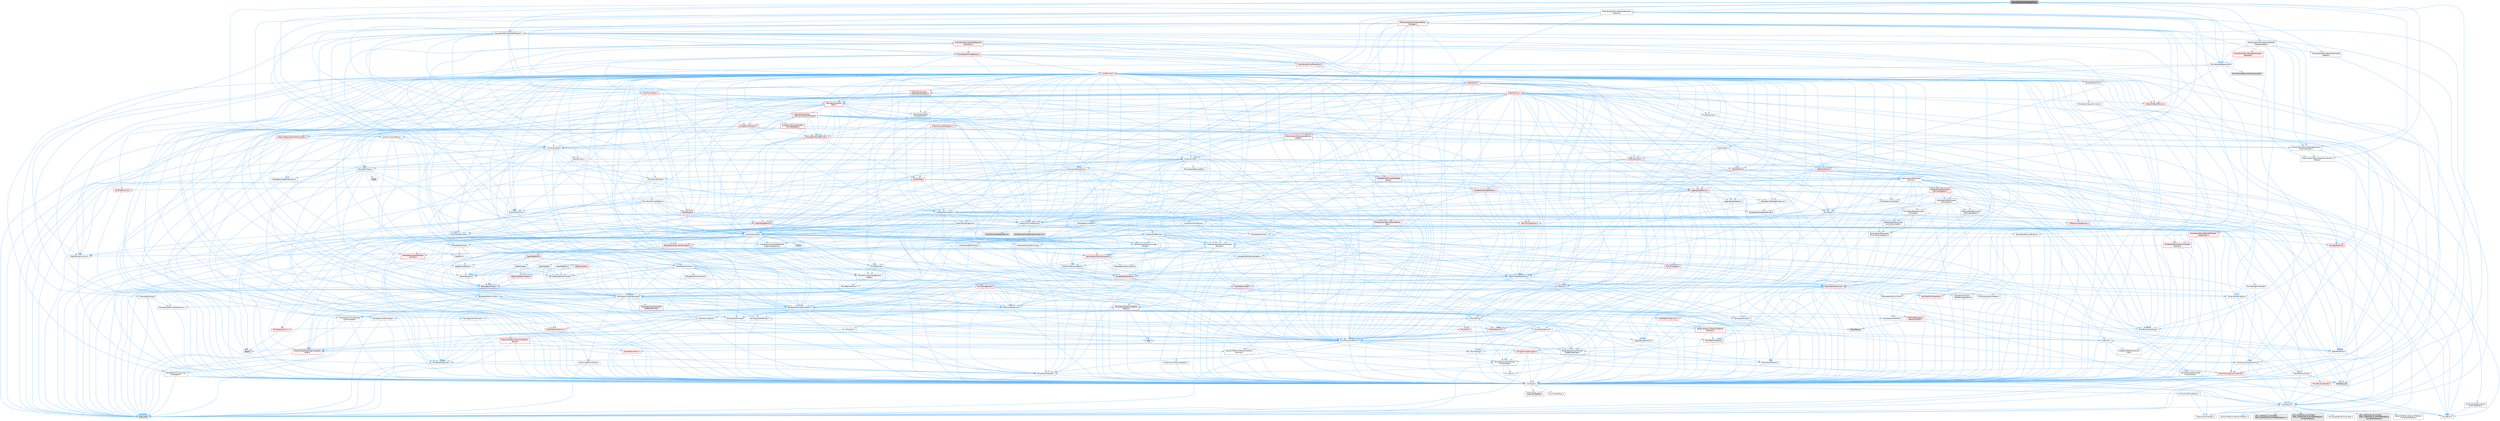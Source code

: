 digraph "MovieSceneInstanceRegistry.h"
{
 // INTERACTIVE_SVG=YES
 // LATEX_PDF_SIZE
  bgcolor="transparent";
  edge [fontname=Helvetica,fontsize=10,labelfontname=Helvetica,labelfontsize=10];
  node [fontname=Helvetica,fontsize=10,shape=box,height=0.2,width=0.4];
  Node1 [id="Node000001",label="MovieSceneInstanceRegistry.h",height=0.2,width=0.4,color="gray40", fillcolor="grey60", style="filled", fontcolor="black",tooltip=" "];
  Node1 -> Node2 [id="edge1_Node000001_Node000002",color="steelblue1",style="solid",tooltip=" "];
  Node2 [id="Node000002",label="CoreTypes.h",height=0.2,width=0.4,color="grey40", fillcolor="white", style="filled",URL="$dc/dec/CoreTypes_8h.html",tooltip=" "];
  Node2 -> Node3 [id="edge2_Node000002_Node000003",color="steelblue1",style="solid",tooltip=" "];
  Node3 [id="Node000003",label="HAL/Platform.h",height=0.2,width=0.4,color="grey40", fillcolor="white", style="filled",URL="$d9/dd0/Platform_8h.html",tooltip=" "];
  Node3 -> Node4 [id="edge3_Node000003_Node000004",color="steelblue1",style="solid",tooltip=" "];
  Node4 [id="Node000004",label="Misc/Build.h",height=0.2,width=0.4,color="grey40", fillcolor="white", style="filled",URL="$d3/dbb/Build_8h.html",tooltip=" "];
  Node3 -> Node5 [id="edge4_Node000003_Node000005",color="steelblue1",style="solid",tooltip=" "];
  Node5 [id="Node000005",label="Misc/LargeWorldCoordinates.h",height=0.2,width=0.4,color="grey40", fillcolor="white", style="filled",URL="$d2/dcb/LargeWorldCoordinates_8h.html",tooltip=" "];
  Node3 -> Node6 [id="edge5_Node000003_Node000006",color="steelblue1",style="solid",tooltip=" "];
  Node6 [id="Node000006",label="type_traits",height=0.2,width=0.4,color="grey60", fillcolor="#E0E0E0", style="filled",tooltip=" "];
  Node3 -> Node7 [id="edge6_Node000003_Node000007",color="steelblue1",style="solid",tooltip=" "];
  Node7 [id="Node000007",label="PreprocessorHelpers.h",height=0.2,width=0.4,color="grey40", fillcolor="white", style="filled",URL="$db/ddb/PreprocessorHelpers_8h.html",tooltip=" "];
  Node3 -> Node8 [id="edge7_Node000003_Node000008",color="steelblue1",style="solid",tooltip=" "];
  Node8 [id="Node000008",label="UBT_COMPILED_PLATFORM\l/UBT_COMPILED_PLATFORMPlatform\lCompilerPreSetup.h",height=0.2,width=0.4,color="grey60", fillcolor="#E0E0E0", style="filled",tooltip=" "];
  Node3 -> Node9 [id="edge8_Node000003_Node000009",color="steelblue1",style="solid",tooltip=" "];
  Node9 [id="Node000009",label="GenericPlatform/GenericPlatform\lCompilerPreSetup.h",height=0.2,width=0.4,color="grey40", fillcolor="white", style="filled",URL="$d9/dc8/GenericPlatformCompilerPreSetup_8h.html",tooltip=" "];
  Node3 -> Node10 [id="edge9_Node000003_Node000010",color="steelblue1",style="solid",tooltip=" "];
  Node10 [id="Node000010",label="GenericPlatform/GenericPlatform.h",height=0.2,width=0.4,color="grey40", fillcolor="white", style="filled",URL="$d6/d84/GenericPlatform_8h.html",tooltip=" "];
  Node3 -> Node11 [id="edge10_Node000003_Node000011",color="steelblue1",style="solid",tooltip=" "];
  Node11 [id="Node000011",label="UBT_COMPILED_PLATFORM\l/UBT_COMPILED_PLATFORMPlatform.h",height=0.2,width=0.4,color="grey60", fillcolor="#E0E0E0", style="filled",tooltip=" "];
  Node3 -> Node12 [id="edge11_Node000003_Node000012",color="steelblue1",style="solid",tooltip=" "];
  Node12 [id="Node000012",label="UBT_COMPILED_PLATFORM\l/UBT_COMPILED_PLATFORMPlatform\lCompilerSetup.h",height=0.2,width=0.4,color="grey60", fillcolor="#E0E0E0", style="filled",tooltip=" "];
  Node2 -> Node13 [id="edge12_Node000002_Node000013",color="steelblue1",style="solid",tooltip=" "];
  Node13 [id="Node000013",label="ProfilingDebugging\l/UMemoryDefines.h",height=0.2,width=0.4,color="grey40", fillcolor="white", style="filled",URL="$d2/da2/UMemoryDefines_8h.html",tooltip=" "];
  Node2 -> Node14 [id="edge13_Node000002_Node000014",color="steelblue1",style="solid",tooltip=" "];
  Node14 [id="Node000014",label="Misc/CoreMiscDefines.h",height=0.2,width=0.4,color="grey40", fillcolor="white", style="filled",URL="$da/d38/CoreMiscDefines_8h.html",tooltip=" "];
  Node14 -> Node3 [id="edge14_Node000014_Node000003",color="steelblue1",style="solid",tooltip=" "];
  Node14 -> Node7 [id="edge15_Node000014_Node000007",color="steelblue1",style="solid",tooltip=" "];
  Node2 -> Node15 [id="edge16_Node000002_Node000015",color="steelblue1",style="solid",tooltip=" "];
  Node15 [id="Node000015",label="Misc/CoreDefines.h",height=0.2,width=0.4,color="grey40", fillcolor="white", style="filled",URL="$d3/dd2/CoreDefines_8h.html",tooltip=" "];
  Node1 -> Node16 [id="edge17_Node000001_Node000016",color="steelblue1",style="solid",tooltip=" "];
  Node16 [id="Node000016",label="Containers/Map.h",height=0.2,width=0.4,color="grey40", fillcolor="white", style="filled",URL="$df/d79/Map_8h.html",tooltip=" "];
  Node16 -> Node2 [id="edge18_Node000016_Node000002",color="steelblue1",style="solid",tooltip=" "];
  Node16 -> Node17 [id="edge19_Node000016_Node000017",color="steelblue1",style="solid",tooltip=" "];
  Node17 [id="Node000017",label="Algo/Reverse.h",height=0.2,width=0.4,color="grey40", fillcolor="white", style="filled",URL="$d5/d93/Reverse_8h.html",tooltip=" "];
  Node17 -> Node2 [id="edge20_Node000017_Node000002",color="steelblue1",style="solid",tooltip=" "];
  Node17 -> Node18 [id="edge21_Node000017_Node000018",color="steelblue1",style="solid",tooltip=" "];
  Node18 [id="Node000018",label="Templates/UnrealTemplate.h",height=0.2,width=0.4,color="grey40", fillcolor="white", style="filled",URL="$d4/d24/UnrealTemplate_8h.html",tooltip=" "];
  Node18 -> Node2 [id="edge22_Node000018_Node000002",color="steelblue1",style="solid",tooltip=" "];
  Node18 -> Node19 [id="edge23_Node000018_Node000019",color="steelblue1",style="solid",tooltip=" "];
  Node19 [id="Node000019",label="Templates/IsPointer.h",height=0.2,width=0.4,color="grey40", fillcolor="white", style="filled",URL="$d7/d05/IsPointer_8h.html",tooltip=" "];
  Node19 -> Node2 [id="edge24_Node000019_Node000002",color="steelblue1",style="solid",tooltip=" "];
  Node18 -> Node20 [id="edge25_Node000018_Node000020",color="steelblue1",style="solid",tooltip=" "];
  Node20 [id="Node000020",label="HAL/UnrealMemory.h",height=0.2,width=0.4,color="grey40", fillcolor="white", style="filled",URL="$d9/d96/UnrealMemory_8h.html",tooltip=" "];
  Node20 -> Node2 [id="edge26_Node000020_Node000002",color="steelblue1",style="solid",tooltip=" "];
  Node20 -> Node21 [id="edge27_Node000020_Node000021",color="steelblue1",style="solid",tooltip=" "];
  Node21 [id="Node000021",label="GenericPlatform/GenericPlatform\lMemory.h",height=0.2,width=0.4,color="red", fillcolor="#FFF0F0", style="filled",URL="$dd/d22/GenericPlatformMemory_8h.html",tooltip=" "];
  Node21 -> Node22 [id="edge28_Node000021_Node000022",color="steelblue1",style="solid",tooltip=" "];
  Node22 [id="Node000022",label="CoreFwd.h",height=0.2,width=0.4,color="grey40", fillcolor="white", style="filled",URL="$d1/d1e/CoreFwd_8h.html",tooltip=" "];
  Node22 -> Node2 [id="edge29_Node000022_Node000002",color="steelblue1",style="solid",tooltip=" "];
  Node22 -> Node23 [id="edge30_Node000022_Node000023",color="steelblue1",style="solid",tooltip=" "];
  Node23 [id="Node000023",label="Containers/ContainersFwd.h",height=0.2,width=0.4,color="grey40", fillcolor="white", style="filled",URL="$d4/d0a/ContainersFwd_8h.html",tooltip=" "];
  Node23 -> Node3 [id="edge31_Node000023_Node000003",color="steelblue1",style="solid",tooltip=" "];
  Node23 -> Node2 [id="edge32_Node000023_Node000002",color="steelblue1",style="solid",tooltip=" "];
  Node23 -> Node24 [id="edge33_Node000023_Node000024",color="steelblue1",style="solid",tooltip=" "];
  Node24 [id="Node000024",label="Traits/IsContiguousContainer.h",height=0.2,width=0.4,color="red", fillcolor="#FFF0F0", style="filled",URL="$d5/d3c/IsContiguousContainer_8h.html",tooltip=" "];
  Node24 -> Node2 [id="edge34_Node000024_Node000002",color="steelblue1",style="solid",tooltip=" "];
  Node24 -> Node26 [id="edge35_Node000024_Node000026",color="steelblue1",style="solid",tooltip=" "];
  Node26 [id="Node000026",label="initializer_list",height=0.2,width=0.4,color="grey60", fillcolor="#E0E0E0", style="filled",tooltip=" "];
  Node22 -> Node27 [id="edge36_Node000022_Node000027",color="steelblue1",style="solid",tooltip=" "];
  Node27 [id="Node000027",label="Math/MathFwd.h",height=0.2,width=0.4,color="grey40", fillcolor="white", style="filled",URL="$d2/d10/MathFwd_8h.html",tooltip=" "];
  Node27 -> Node3 [id="edge37_Node000027_Node000003",color="steelblue1",style="solid",tooltip=" "];
  Node22 -> Node28 [id="edge38_Node000022_Node000028",color="steelblue1",style="solid",tooltip=" "];
  Node28 [id="Node000028",label="UObject/UObjectHierarchy\lFwd.h",height=0.2,width=0.4,color="grey40", fillcolor="white", style="filled",URL="$d3/d13/UObjectHierarchyFwd_8h.html",tooltip=" "];
  Node21 -> Node2 [id="edge39_Node000021_Node000002",color="steelblue1",style="solid",tooltip=" "];
  Node21 -> Node29 [id="edge40_Node000021_Node000029",color="steelblue1",style="solid",tooltip=" "];
  Node29 [id="Node000029",label="HAL/PlatformString.h",height=0.2,width=0.4,color="red", fillcolor="#FFF0F0", style="filled",URL="$db/db5/PlatformString_8h.html",tooltip=" "];
  Node29 -> Node2 [id="edge41_Node000029_Node000002",color="steelblue1",style="solid",tooltip=" "];
  Node20 -> Node33 [id="edge42_Node000020_Node000033",color="steelblue1",style="solid",tooltip=" "];
  Node33 [id="Node000033",label="HAL/MemoryBase.h",height=0.2,width=0.4,color="grey40", fillcolor="white", style="filled",URL="$d6/d9f/MemoryBase_8h.html",tooltip=" "];
  Node33 -> Node2 [id="edge43_Node000033_Node000002",color="steelblue1",style="solid",tooltip=" "];
  Node33 -> Node34 [id="edge44_Node000033_Node000034",color="steelblue1",style="solid",tooltip=" "];
  Node34 [id="Node000034",label="HAL/PlatformAtomics.h",height=0.2,width=0.4,color="red", fillcolor="#FFF0F0", style="filled",URL="$d3/d36/PlatformAtomics_8h.html",tooltip=" "];
  Node34 -> Node2 [id="edge45_Node000034_Node000002",color="steelblue1",style="solid",tooltip=" "];
  Node33 -> Node37 [id="edge46_Node000033_Node000037",color="steelblue1",style="solid",tooltip=" "];
  Node37 [id="Node000037",label="HAL/PlatformCrt.h",height=0.2,width=0.4,color="red", fillcolor="#FFF0F0", style="filled",URL="$d8/d75/PlatformCrt_8h.html",tooltip=" "];
  Node37 -> Node38 [id="edge47_Node000037_Node000038",color="steelblue1",style="solid",tooltip=" "];
  Node38 [id="Node000038",label="new",height=0.2,width=0.4,color="grey60", fillcolor="#E0E0E0", style="filled",tooltip=" "];
  Node33 -> Node45 [id="edge48_Node000033_Node000045",color="steelblue1",style="solid",tooltip=" "];
  Node45 [id="Node000045",label="Misc/Exec.h",height=0.2,width=0.4,color="grey40", fillcolor="white", style="filled",URL="$de/ddb/Exec_8h.html",tooltip=" "];
  Node45 -> Node2 [id="edge49_Node000045_Node000002",color="steelblue1",style="solid",tooltip=" "];
  Node45 -> Node46 [id="edge50_Node000045_Node000046",color="steelblue1",style="solid",tooltip=" "];
  Node46 [id="Node000046",label="Misc/AssertionMacros.h",height=0.2,width=0.4,color="grey40", fillcolor="white", style="filled",URL="$d0/dfa/AssertionMacros_8h.html",tooltip=" "];
  Node46 -> Node2 [id="edge51_Node000046_Node000002",color="steelblue1",style="solid",tooltip=" "];
  Node46 -> Node3 [id="edge52_Node000046_Node000003",color="steelblue1",style="solid",tooltip=" "];
  Node46 -> Node47 [id="edge53_Node000046_Node000047",color="steelblue1",style="solid",tooltip=" "];
  Node47 [id="Node000047",label="HAL/PlatformMisc.h",height=0.2,width=0.4,color="red", fillcolor="#FFF0F0", style="filled",URL="$d0/df5/PlatformMisc_8h.html",tooltip=" "];
  Node47 -> Node2 [id="edge54_Node000047_Node000002",color="steelblue1",style="solid",tooltip=" "];
  Node46 -> Node7 [id="edge55_Node000046_Node000007",color="steelblue1",style="solid",tooltip=" "];
  Node46 -> Node63 [id="edge56_Node000046_Node000063",color="steelblue1",style="solid",tooltip=" "];
  Node63 [id="Node000063",label="Templates/EnableIf.h",height=0.2,width=0.4,color="grey40", fillcolor="white", style="filled",URL="$d7/d60/EnableIf_8h.html",tooltip=" "];
  Node63 -> Node2 [id="edge57_Node000063_Node000002",color="steelblue1",style="solid",tooltip=" "];
  Node46 -> Node64 [id="edge58_Node000046_Node000064",color="steelblue1",style="solid",tooltip=" "];
  Node64 [id="Node000064",label="Templates/IsArrayOrRefOf\lTypeByPredicate.h",height=0.2,width=0.4,color="grey40", fillcolor="white", style="filled",URL="$d6/da1/IsArrayOrRefOfTypeByPredicate_8h.html",tooltip=" "];
  Node64 -> Node2 [id="edge59_Node000064_Node000002",color="steelblue1",style="solid",tooltip=" "];
  Node46 -> Node65 [id="edge60_Node000046_Node000065",color="steelblue1",style="solid",tooltip=" "];
  Node65 [id="Node000065",label="Templates/IsValidVariadic\lFunctionArg.h",height=0.2,width=0.4,color="grey40", fillcolor="white", style="filled",URL="$d0/dc8/IsValidVariadicFunctionArg_8h.html",tooltip=" "];
  Node65 -> Node2 [id="edge61_Node000065_Node000002",color="steelblue1",style="solid",tooltip=" "];
  Node65 -> Node66 [id="edge62_Node000065_Node000066",color="steelblue1",style="solid",tooltip=" "];
  Node66 [id="Node000066",label="IsEnum.h",height=0.2,width=0.4,color="grey40", fillcolor="white", style="filled",URL="$d4/de5/IsEnum_8h.html",tooltip=" "];
  Node65 -> Node6 [id="edge63_Node000065_Node000006",color="steelblue1",style="solid",tooltip=" "];
  Node46 -> Node67 [id="edge64_Node000046_Node000067",color="steelblue1",style="solid",tooltip=" "];
  Node67 [id="Node000067",label="Traits/IsCharEncodingCompatible\lWith.h",height=0.2,width=0.4,color="red", fillcolor="#FFF0F0", style="filled",URL="$df/dd1/IsCharEncodingCompatibleWith_8h.html",tooltip=" "];
  Node67 -> Node6 [id="edge65_Node000067_Node000006",color="steelblue1",style="solid",tooltip=" "];
  Node46 -> Node69 [id="edge66_Node000046_Node000069",color="steelblue1",style="solid",tooltip=" "];
  Node69 [id="Node000069",label="Misc/VarArgs.h",height=0.2,width=0.4,color="grey40", fillcolor="white", style="filled",URL="$d5/d6f/VarArgs_8h.html",tooltip=" "];
  Node69 -> Node2 [id="edge67_Node000069_Node000002",color="steelblue1",style="solid",tooltip=" "];
  Node46 -> Node70 [id="edge68_Node000046_Node000070",color="steelblue1",style="solid",tooltip=" "];
  Node70 [id="Node000070",label="String/FormatStringSan.h",height=0.2,width=0.4,color="red", fillcolor="#FFF0F0", style="filled",URL="$d3/d8b/FormatStringSan_8h.html",tooltip=" "];
  Node70 -> Node6 [id="edge69_Node000070_Node000006",color="steelblue1",style="solid",tooltip=" "];
  Node70 -> Node2 [id="edge70_Node000070_Node000002",color="steelblue1",style="solid",tooltip=" "];
  Node70 -> Node71 [id="edge71_Node000070_Node000071",color="steelblue1",style="solid",tooltip=" "];
  Node71 [id="Node000071",label="Templates/Requires.h",height=0.2,width=0.4,color="grey40", fillcolor="white", style="filled",URL="$dc/d96/Requires_8h.html",tooltip=" "];
  Node71 -> Node63 [id="edge72_Node000071_Node000063",color="steelblue1",style="solid",tooltip=" "];
  Node71 -> Node6 [id="edge73_Node000071_Node000006",color="steelblue1",style="solid",tooltip=" "];
  Node70 -> Node72 [id="edge74_Node000070_Node000072",color="steelblue1",style="solid",tooltip=" "];
  Node72 [id="Node000072",label="Templates/Identity.h",height=0.2,width=0.4,color="grey40", fillcolor="white", style="filled",URL="$d0/dd5/Identity_8h.html",tooltip=" "];
  Node70 -> Node65 [id="edge75_Node000070_Node000065",color="steelblue1",style="solid",tooltip=" "];
  Node70 -> Node23 [id="edge76_Node000070_Node000023",color="steelblue1",style="solid",tooltip=" "];
  Node46 -> Node76 [id="edge77_Node000046_Node000076",color="steelblue1",style="solid",tooltip=" "];
  Node76 [id="Node000076",label="atomic",height=0.2,width=0.4,color="grey60", fillcolor="#E0E0E0", style="filled",tooltip=" "];
  Node33 -> Node77 [id="edge78_Node000033_Node000077",color="steelblue1",style="solid",tooltip=" "];
  Node77 [id="Node000077",label="Misc/OutputDevice.h",height=0.2,width=0.4,color="grey40", fillcolor="white", style="filled",URL="$d7/d32/OutputDevice_8h.html",tooltip=" "];
  Node77 -> Node22 [id="edge79_Node000077_Node000022",color="steelblue1",style="solid",tooltip=" "];
  Node77 -> Node2 [id="edge80_Node000077_Node000002",color="steelblue1",style="solid",tooltip=" "];
  Node77 -> Node78 [id="edge81_Node000077_Node000078",color="steelblue1",style="solid",tooltip=" "];
  Node78 [id="Node000078",label="Logging/LogVerbosity.h",height=0.2,width=0.4,color="grey40", fillcolor="white", style="filled",URL="$d2/d8f/LogVerbosity_8h.html",tooltip=" "];
  Node78 -> Node2 [id="edge82_Node000078_Node000002",color="steelblue1",style="solid",tooltip=" "];
  Node77 -> Node69 [id="edge83_Node000077_Node000069",color="steelblue1",style="solid",tooltip=" "];
  Node77 -> Node64 [id="edge84_Node000077_Node000064",color="steelblue1",style="solid",tooltip=" "];
  Node77 -> Node65 [id="edge85_Node000077_Node000065",color="steelblue1",style="solid",tooltip=" "];
  Node77 -> Node67 [id="edge86_Node000077_Node000067",color="steelblue1",style="solid",tooltip=" "];
  Node33 -> Node79 [id="edge87_Node000033_Node000079",color="steelblue1",style="solid",tooltip=" "];
  Node79 [id="Node000079",label="Templates/Atomic.h",height=0.2,width=0.4,color="red", fillcolor="#FFF0F0", style="filled",URL="$d3/d91/Atomic_8h.html",tooltip=" "];
  Node79 -> Node76 [id="edge88_Node000079_Node000076",color="steelblue1",style="solid",tooltip=" "];
  Node20 -> Node88 [id="edge89_Node000020_Node000088",color="steelblue1",style="solid",tooltip=" "];
  Node88 [id="Node000088",label="HAL/PlatformMemory.h",height=0.2,width=0.4,color="red", fillcolor="#FFF0F0", style="filled",URL="$de/d68/PlatformMemory_8h.html",tooltip=" "];
  Node88 -> Node2 [id="edge90_Node000088_Node000002",color="steelblue1",style="solid",tooltip=" "];
  Node88 -> Node21 [id="edge91_Node000088_Node000021",color="steelblue1",style="solid",tooltip=" "];
  Node20 -> Node90 [id="edge92_Node000020_Node000090",color="steelblue1",style="solid",tooltip=" "];
  Node90 [id="Node000090",label="ProfilingDebugging\l/MemoryTrace.h",height=0.2,width=0.4,color="red", fillcolor="#FFF0F0", style="filled",URL="$da/dd7/MemoryTrace_8h.html",tooltip=" "];
  Node90 -> Node3 [id="edge93_Node000090_Node000003",color="steelblue1",style="solid",tooltip=" "];
  Node90 -> Node54 [id="edge94_Node000090_Node000054",color="steelblue1",style="solid",tooltip=" "];
  Node54 [id="Node000054",label="Misc/EnumClassFlags.h",height=0.2,width=0.4,color="grey40", fillcolor="white", style="filled",URL="$d8/de7/EnumClassFlags_8h.html",tooltip=" "];
  Node90 -> Node62 [id="edge95_Node000090_Node000062",color="steelblue1",style="solid",tooltip=" "];
  Node62 [id="Node000062",label="Trace/Trace.h",height=0.2,width=0.4,color="grey60", fillcolor="#E0E0E0", style="filled",tooltip=" "];
  Node20 -> Node19 [id="edge96_Node000020_Node000019",color="steelblue1",style="solid",tooltip=" "];
  Node18 -> Node91 [id="edge97_Node000018_Node000091",color="steelblue1",style="solid",tooltip=" "];
  Node91 [id="Node000091",label="Templates/CopyQualifiers\lAndRefsFromTo.h",height=0.2,width=0.4,color="red", fillcolor="#FFF0F0", style="filled",URL="$d3/db3/CopyQualifiersAndRefsFromTo_8h.html",tooltip=" "];
  Node18 -> Node93 [id="edge98_Node000018_Node000093",color="steelblue1",style="solid",tooltip=" "];
  Node93 [id="Node000093",label="Templates/UnrealTypeTraits.h",height=0.2,width=0.4,color="grey40", fillcolor="white", style="filled",URL="$d2/d2d/UnrealTypeTraits_8h.html",tooltip=" "];
  Node93 -> Node2 [id="edge99_Node000093_Node000002",color="steelblue1",style="solid",tooltip=" "];
  Node93 -> Node19 [id="edge100_Node000093_Node000019",color="steelblue1",style="solid",tooltip=" "];
  Node93 -> Node46 [id="edge101_Node000093_Node000046",color="steelblue1",style="solid",tooltip=" "];
  Node93 -> Node84 [id="edge102_Node000093_Node000084",color="steelblue1",style="solid",tooltip=" "];
  Node84 [id="Node000084",label="Templates/AndOrNot.h",height=0.2,width=0.4,color="grey40", fillcolor="white", style="filled",URL="$db/d0a/AndOrNot_8h.html",tooltip=" "];
  Node84 -> Node2 [id="edge103_Node000084_Node000002",color="steelblue1",style="solid",tooltip=" "];
  Node93 -> Node63 [id="edge104_Node000093_Node000063",color="steelblue1",style="solid",tooltip=" "];
  Node93 -> Node94 [id="edge105_Node000093_Node000094",color="steelblue1",style="solid",tooltip=" "];
  Node94 [id="Node000094",label="Templates/IsArithmetic.h",height=0.2,width=0.4,color="grey40", fillcolor="white", style="filled",URL="$d2/d5d/IsArithmetic_8h.html",tooltip=" "];
  Node94 -> Node2 [id="edge106_Node000094_Node000002",color="steelblue1",style="solid",tooltip=" "];
  Node93 -> Node66 [id="edge107_Node000093_Node000066",color="steelblue1",style="solid",tooltip=" "];
  Node93 -> Node95 [id="edge108_Node000093_Node000095",color="steelblue1",style="solid",tooltip=" "];
  Node95 [id="Node000095",label="Templates/Models.h",height=0.2,width=0.4,color="grey40", fillcolor="white", style="filled",URL="$d3/d0c/Models_8h.html",tooltip=" "];
  Node95 -> Node72 [id="edge109_Node000095_Node000072",color="steelblue1",style="solid",tooltip=" "];
  Node93 -> Node96 [id="edge110_Node000093_Node000096",color="steelblue1",style="solid",tooltip=" "];
  Node96 [id="Node000096",label="Templates/IsPODType.h",height=0.2,width=0.4,color="grey40", fillcolor="white", style="filled",URL="$d7/db1/IsPODType_8h.html",tooltip=" "];
  Node96 -> Node2 [id="edge111_Node000096_Node000002",color="steelblue1",style="solid",tooltip=" "];
  Node93 -> Node97 [id="edge112_Node000093_Node000097",color="steelblue1",style="solid",tooltip=" "];
  Node97 [id="Node000097",label="Templates/IsUECoreType.h",height=0.2,width=0.4,color="grey40", fillcolor="white", style="filled",URL="$d1/db8/IsUECoreType_8h.html",tooltip=" "];
  Node97 -> Node2 [id="edge113_Node000097_Node000002",color="steelblue1",style="solid",tooltip=" "];
  Node97 -> Node6 [id="edge114_Node000097_Node000006",color="steelblue1",style="solid",tooltip=" "];
  Node93 -> Node85 [id="edge115_Node000093_Node000085",color="steelblue1",style="solid",tooltip=" "];
  Node85 [id="Node000085",label="Templates/IsTriviallyCopy\lConstructible.h",height=0.2,width=0.4,color="grey40", fillcolor="white", style="filled",URL="$d3/d78/IsTriviallyCopyConstructible_8h.html",tooltip=" "];
  Node85 -> Node2 [id="edge116_Node000085_Node000002",color="steelblue1",style="solid",tooltip=" "];
  Node85 -> Node6 [id="edge117_Node000085_Node000006",color="steelblue1",style="solid",tooltip=" "];
  Node18 -> Node98 [id="edge118_Node000018_Node000098",color="steelblue1",style="solid",tooltip=" "];
  Node98 [id="Node000098",label="Templates/RemoveReference.h",height=0.2,width=0.4,color="grey40", fillcolor="white", style="filled",URL="$da/dbe/RemoveReference_8h.html",tooltip=" "];
  Node98 -> Node2 [id="edge119_Node000098_Node000002",color="steelblue1",style="solid",tooltip=" "];
  Node18 -> Node71 [id="edge120_Node000018_Node000071",color="steelblue1",style="solid",tooltip=" "];
  Node18 -> Node99 [id="edge121_Node000018_Node000099",color="steelblue1",style="solid",tooltip=" "];
  Node99 [id="Node000099",label="Templates/TypeCompatible\lBytes.h",height=0.2,width=0.4,color="red", fillcolor="#FFF0F0", style="filled",URL="$df/d0a/TypeCompatibleBytes_8h.html",tooltip=" "];
  Node99 -> Node2 [id="edge122_Node000099_Node000002",color="steelblue1",style="solid",tooltip=" "];
  Node99 -> Node38 [id="edge123_Node000099_Node000038",color="steelblue1",style="solid",tooltip=" "];
  Node99 -> Node6 [id="edge124_Node000099_Node000006",color="steelblue1",style="solid",tooltip=" "];
  Node18 -> Node72 [id="edge125_Node000018_Node000072",color="steelblue1",style="solid",tooltip=" "];
  Node18 -> Node24 [id="edge126_Node000018_Node000024",color="steelblue1",style="solid",tooltip=" "];
  Node18 -> Node100 [id="edge127_Node000018_Node000100",color="steelblue1",style="solid",tooltip=" "];
  Node100 [id="Node000100",label="Traits/UseBitwiseSwap.h",height=0.2,width=0.4,color="grey40", fillcolor="white", style="filled",URL="$db/df3/UseBitwiseSwap_8h.html",tooltip=" "];
  Node100 -> Node2 [id="edge128_Node000100_Node000002",color="steelblue1",style="solid",tooltip=" "];
  Node100 -> Node6 [id="edge129_Node000100_Node000006",color="steelblue1",style="solid",tooltip=" "];
  Node18 -> Node6 [id="edge130_Node000018_Node000006",color="steelblue1",style="solid",tooltip=" "];
  Node16 -> Node101 [id="edge131_Node000016_Node000101",color="steelblue1",style="solid",tooltip=" "];
  Node101 [id="Node000101",label="Containers/ContainerElement\lTypeCompatibility.h",height=0.2,width=0.4,color="grey40", fillcolor="white", style="filled",URL="$df/ddf/ContainerElementTypeCompatibility_8h.html",tooltip=" "];
  Node101 -> Node2 [id="edge132_Node000101_Node000002",color="steelblue1",style="solid",tooltip=" "];
  Node101 -> Node93 [id="edge133_Node000101_Node000093",color="steelblue1",style="solid",tooltip=" "];
  Node16 -> Node102 [id="edge134_Node000016_Node000102",color="steelblue1",style="solid",tooltip=" "];
  Node102 [id="Node000102",label="Containers/Set.h",height=0.2,width=0.4,color="grey40", fillcolor="white", style="filled",URL="$d4/d45/Set_8h.html",tooltip=" "];
  Node102 -> Node103 [id="edge135_Node000102_Node000103",color="steelblue1",style="solid",tooltip=" "];
  Node103 [id="Node000103",label="Containers/ContainerAllocation\lPolicies.h",height=0.2,width=0.4,color="grey40", fillcolor="white", style="filled",URL="$d7/dff/ContainerAllocationPolicies_8h.html",tooltip=" "];
  Node103 -> Node2 [id="edge136_Node000103_Node000002",color="steelblue1",style="solid",tooltip=" "];
  Node103 -> Node104 [id="edge137_Node000103_Node000104",color="steelblue1",style="solid",tooltip=" "];
  Node104 [id="Node000104",label="Containers/ContainerHelpers.h",height=0.2,width=0.4,color="grey40", fillcolor="white", style="filled",URL="$d7/d33/ContainerHelpers_8h.html",tooltip=" "];
  Node104 -> Node2 [id="edge138_Node000104_Node000002",color="steelblue1",style="solid",tooltip=" "];
  Node103 -> Node103 [id="edge139_Node000103_Node000103",color="steelblue1",style="solid",tooltip=" "];
  Node103 -> Node105 [id="edge140_Node000103_Node000105",color="steelblue1",style="solid",tooltip=" "];
  Node105 [id="Node000105",label="HAL/PlatformMath.h",height=0.2,width=0.4,color="red", fillcolor="#FFF0F0", style="filled",URL="$dc/d53/PlatformMath_8h.html",tooltip=" "];
  Node105 -> Node2 [id="edge141_Node000105_Node000002",color="steelblue1",style="solid",tooltip=" "];
  Node103 -> Node20 [id="edge142_Node000103_Node000020",color="steelblue1",style="solid",tooltip=" "];
  Node103 -> Node52 [id="edge143_Node000103_Node000052",color="steelblue1",style="solid",tooltip=" "];
  Node52 [id="Node000052",label="Math/NumericLimits.h",height=0.2,width=0.4,color="grey40", fillcolor="white", style="filled",URL="$df/d1b/NumericLimits_8h.html",tooltip=" "];
  Node52 -> Node2 [id="edge144_Node000052_Node000002",color="steelblue1",style="solid",tooltip=" "];
  Node103 -> Node46 [id="edge145_Node000103_Node000046",color="steelblue1",style="solid",tooltip=" "];
  Node103 -> Node113 [id="edge146_Node000103_Node000113",color="steelblue1",style="solid",tooltip=" "];
  Node113 [id="Node000113",label="Templates/IsPolymorphic.h",height=0.2,width=0.4,color="grey40", fillcolor="white", style="filled",URL="$dc/d20/IsPolymorphic_8h.html",tooltip=" "];
  Node103 -> Node114 [id="edge147_Node000103_Node000114",color="steelblue1",style="solid",tooltip=" "];
  Node114 [id="Node000114",label="Templates/MemoryOps.h",height=0.2,width=0.4,color="grey40", fillcolor="white", style="filled",URL="$db/dea/MemoryOps_8h.html",tooltip=" "];
  Node114 -> Node2 [id="edge148_Node000114_Node000002",color="steelblue1",style="solid",tooltip=" "];
  Node114 -> Node20 [id="edge149_Node000114_Node000020",color="steelblue1",style="solid",tooltip=" "];
  Node114 -> Node86 [id="edge150_Node000114_Node000086",color="steelblue1",style="solid",tooltip=" "];
  Node86 [id="Node000086",label="Templates/IsTriviallyCopy\lAssignable.h",height=0.2,width=0.4,color="grey40", fillcolor="white", style="filled",URL="$d2/df2/IsTriviallyCopyAssignable_8h.html",tooltip=" "];
  Node86 -> Node2 [id="edge151_Node000086_Node000002",color="steelblue1",style="solid",tooltip=" "];
  Node86 -> Node6 [id="edge152_Node000086_Node000006",color="steelblue1",style="solid",tooltip=" "];
  Node114 -> Node85 [id="edge153_Node000114_Node000085",color="steelblue1",style="solid",tooltip=" "];
  Node114 -> Node71 [id="edge154_Node000114_Node000071",color="steelblue1",style="solid",tooltip=" "];
  Node114 -> Node93 [id="edge155_Node000114_Node000093",color="steelblue1",style="solid",tooltip=" "];
  Node114 -> Node100 [id="edge156_Node000114_Node000100",color="steelblue1",style="solid",tooltip=" "];
  Node114 -> Node38 [id="edge157_Node000114_Node000038",color="steelblue1",style="solid",tooltip=" "];
  Node114 -> Node6 [id="edge158_Node000114_Node000006",color="steelblue1",style="solid",tooltip=" "];
  Node103 -> Node99 [id="edge159_Node000103_Node000099",color="steelblue1",style="solid",tooltip=" "];
  Node103 -> Node6 [id="edge160_Node000103_Node000006",color="steelblue1",style="solid",tooltip=" "];
  Node102 -> Node101 [id="edge161_Node000102_Node000101",color="steelblue1",style="solid",tooltip=" "];
  Node102 -> Node115 [id="edge162_Node000102_Node000115",color="steelblue1",style="solid",tooltip=" "];
  Node115 [id="Node000115",label="Containers/SetUtilities.h",height=0.2,width=0.4,color="grey40", fillcolor="white", style="filled",URL="$dc/de5/SetUtilities_8h.html",tooltip=" "];
  Node115 -> Node2 [id="edge163_Node000115_Node000002",color="steelblue1",style="solid",tooltip=" "];
  Node115 -> Node116 [id="edge164_Node000115_Node000116",color="steelblue1",style="solid",tooltip=" "];
  Node116 [id="Node000116",label="Serialization/MemoryLayout.h",height=0.2,width=0.4,color="red", fillcolor="#FFF0F0", style="filled",URL="$d7/d66/MemoryLayout_8h.html",tooltip=" "];
  Node116 -> Node119 [id="edge165_Node000116_Node000119",color="steelblue1",style="solid",tooltip=" "];
  Node119 [id="Node000119",label="Containers/EnumAsByte.h",height=0.2,width=0.4,color="grey40", fillcolor="white", style="filled",URL="$d6/d9a/EnumAsByte_8h.html",tooltip=" "];
  Node119 -> Node2 [id="edge166_Node000119_Node000002",color="steelblue1",style="solid",tooltip=" "];
  Node119 -> Node96 [id="edge167_Node000119_Node000096",color="steelblue1",style="solid",tooltip=" "];
  Node119 -> Node120 [id="edge168_Node000119_Node000120",color="steelblue1",style="solid",tooltip=" "];
  Node120 [id="Node000120",label="Templates/TypeHash.h",height=0.2,width=0.4,color="red", fillcolor="#FFF0F0", style="filled",URL="$d1/d62/TypeHash_8h.html",tooltip=" "];
  Node120 -> Node2 [id="edge169_Node000120_Node000002",color="steelblue1",style="solid",tooltip=" "];
  Node120 -> Node71 [id="edge170_Node000120_Node000071",color="steelblue1",style="solid",tooltip=" "];
  Node120 -> Node121 [id="edge171_Node000120_Node000121",color="steelblue1",style="solid",tooltip=" "];
  Node121 [id="Node000121",label="Misc/Crc.h",height=0.2,width=0.4,color="red", fillcolor="#FFF0F0", style="filled",URL="$d4/dd2/Crc_8h.html",tooltip=" "];
  Node121 -> Node2 [id="edge172_Node000121_Node000002",color="steelblue1",style="solid",tooltip=" "];
  Node121 -> Node29 [id="edge173_Node000121_Node000029",color="steelblue1",style="solid",tooltip=" "];
  Node121 -> Node46 [id="edge174_Node000121_Node000046",color="steelblue1",style="solid",tooltip=" "];
  Node121 -> Node122 [id="edge175_Node000121_Node000122",color="steelblue1",style="solid",tooltip=" "];
  Node122 [id="Node000122",label="Misc/CString.h",height=0.2,width=0.4,color="grey40", fillcolor="white", style="filled",URL="$d2/d49/CString_8h.html",tooltip=" "];
  Node122 -> Node2 [id="edge176_Node000122_Node000002",color="steelblue1",style="solid",tooltip=" "];
  Node122 -> Node37 [id="edge177_Node000122_Node000037",color="steelblue1",style="solid",tooltip=" "];
  Node122 -> Node29 [id="edge178_Node000122_Node000029",color="steelblue1",style="solid",tooltip=" "];
  Node122 -> Node46 [id="edge179_Node000122_Node000046",color="steelblue1",style="solid",tooltip=" "];
  Node122 -> Node123 [id="edge180_Node000122_Node000123",color="steelblue1",style="solid",tooltip=" "];
  Node123 [id="Node000123",label="Misc/Char.h",height=0.2,width=0.4,color="red", fillcolor="#FFF0F0", style="filled",URL="$d0/d58/Char_8h.html",tooltip=" "];
  Node123 -> Node2 [id="edge181_Node000123_Node000002",color="steelblue1",style="solid",tooltip=" "];
  Node123 -> Node6 [id="edge182_Node000123_Node000006",color="steelblue1",style="solid",tooltip=" "];
  Node122 -> Node69 [id="edge183_Node000122_Node000069",color="steelblue1",style="solid",tooltip=" "];
  Node122 -> Node64 [id="edge184_Node000122_Node000064",color="steelblue1",style="solid",tooltip=" "];
  Node122 -> Node65 [id="edge185_Node000122_Node000065",color="steelblue1",style="solid",tooltip=" "];
  Node122 -> Node67 [id="edge186_Node000122_Node000067",color="steelblue1",style="solid",tooltip=" "];
  Node121 -> Node123 [id="edge187_Node000121_Node000123",color="steelblue1",style="solid",tooltip=" "];
  Node121 -> Node93 [id="edge188_Node000121_Node000093",color="steelblue1",style="solid",tooltip=" "];
  Node120 -> Node6 [id="edge189_Node000120_Node000006",color="steelblue1",style="solid",tooltip=" "];
  Node116 -> Node49 [id="edge190_Node000116_Node000049",color="steelblue1",style="solid",tooltip=" "];
  Node49 [id="Node000049",label="Containers/StringFwd.h",height=0.2,width=0.4,color="grey40", fillcolor="white", style="filled",URL="$df/d37/StringFwd_8h.html",tooltip=" "];
  Node49 -> Node2 [id="edge191_Node000049_Node000002",color="steelblue1",style="solid",tooltip=" "];
  Node49 -> Node50 [id="edge192_Node000049_Node000050",color="steelblue1",style="solid",tooltip=" "];
  Node50 [id="Node000050",label="Traits/ElementType.h",height=0.2,width=0.4,color="grey40", fillcolor="white", style="filled",URL="$d5/d4f/ElementType_8h.html",tooltip=" "];
  Node50 -> Node3 [id="edge193_Node000050_Node000003",color="steelblue1",style="solid",tooltip=" "];
  Node50 -> Node26 [id="edge194_Node000050_Node000026",color="steelblue1",style="solid",tooltip=" "];
  Node50 -> Node6 [id="edge195_Node000050_Node000006",color="steelblue1",style="solid",tooltip=" "];
  Node49 -> Node24 [id="edge196_Node000049_Node000024",color="steelblue1",style="solid",tooltip=" "];
  Node116 -> Node20 [id="edge197_Node000116_Node000020",color="steelblue1",style="solid",tooltip=" "];
  Node116 -> Node63 [id="edge198_Node000116_Node000063",color="steelblue1",style="solid",tooltip=" "];
  Node116 -> Node113 [id="edge199_Node000116_Node000113",color="steelblue1",style="solid",tooltip=" "];
  Node116 -> Node95 [id="edge200_Node000116_Node000095",color="steelblue1",style="solid",tooltip=" "];
  Node116 -> Node18 [id="edge201_Node000116_Node000018",color="steelblue1",style="solid",tooltip=" "];
  Node115 -> Node114 [id="edge202_Node000115_Node000114",color="steelblue1",style="solid",tooltip=" "];
  Node115 -> Node93 [id="edge203_Node000115_Node000093",color="steelblue1",style="solid",tooltip=" "];
  Node102 -> Node129 [id="edge204_Node000102_Node000129",color="steelblue1",style="solid",tooltip=" "];
  Node129 [id="Node000129",label="Containers/SparseArray.h",height=0.2,width=0.4,color="grey40", fillcolor="white", style="filled",URL="$d5/dbf/SparseArray_8h.html",tooltip=" "];
  Node129 -> Node2 [id="edge205_Node000129_Node000002",color="steelblue1",style="solid",tooltip=" "];
  Node129 -> Node46 [id="edge206_Node000129_Node000046",color="steelblue1",style="solid",tooltip=" "];
  Node129 -> Node20 [id="edge207_Node000129_Node000020",color="steelblue1",style="solid",tooltip=" "];
  Node129 -> Node93 [id="edge208_Node000129_Node000093",color="steelblue1",style="solid",tooltip=" "];
  Node129 -> Node18 [id="edge209_Node000129_Node000018",color="steelblue1",style="solid",tooltip=" "];
  Node129 -> Node103 [id="edge210_Node000129_Node000103",color="steelblue1",style="solid",tooltip=" "];
  Node129 -> Node130 [id="edge211_Node000129_Node000130",color="steelblue1",style="solid",tooltip=" "];
  Node130 [id="Node000130",label="Templates/Less.h",height=0.2,width=0.4,color="grey40", fillcolor="white", style="filled",URL="$de/dc8/Less_8h.html",tooltip=" "];
  Node130 -> Node2 [id="edge212_Node000130_Node000002",color="steelblue1",style="solid",tooltip=" "];
  Node130 -> Node18 [id="edge213_Node000130_Node000018",color="steelblue1",style="solid",tooltip=" "];
  Node129 -> Node131 [id="edge214_Node000129_Node000131",color="steelblue1",style="solid",tooltip=" "];
  Node131 [id="Node000131",label="Containers/Array.h",height=0.2,width=0.4,color="grey40", fillcolor="white", style="filled",URL="$df/dd0/Array_8h.html",tooltip=" "];
  Node131 -> Node2 [id="edge215_Node000131_Node000002",color="steelblue1",style="solid",tooltip=" "];
  Node131 -> Node46 [id="edge216_Node000131_Node000046",color="steelblue1",style="solid",tooltip=" "];
  Node131 -> Node132 [id="edge217_Node000131_Node000132",color="steelblue1",style="solid",tooltip=" "];
  Node132 [id="Node000132",label="Misc/IntrusiveUnsetOptional\lState.h",height=0.2,width=0.4,color="grey40", fillcolor="white", style="filled",URL="$d2/d0a/IntrusiveUnsetOptionalState_8h.html",tooltip=" "];
  Node132 -> Node133 [id="edge218_Node000132_Node000133",color="steelblue1",style="solid",tooltip=" "];
  Node133 [id="Node000133",label="Misc/OptionalFwd.h",height=0.2,width=0.4,color="grey40", fillcolor="white", style="filled",URL="$dc/d50/OptionalFwd_8h.html",tooltip=" "];
  Node131 -> Node134 [id="edge219_Node000131_Node000134",color="steelblue1",style="solid",tooltip=" "];
  Node134 [id="Node000134",label="Misc/ReverseIterate.h",height=0.2,width=0.4,color="red", fillcolor="#FFF0F0", style="filled",URL="$db/de3/ReverseIterate_8h.html",tooltip=" "];
  Node134 -> Node3 [id="edge220_Node000134_Node000003",color="steelblue1",style="solid",tooltip=" "];
  Node131 -> Node20 [id="edge221_Node000131_Node000020",color="steelblue1",style="solid",tooltip=" "];
  Node131 -> Node93 [id="edge222_Node000131_Node000093",color="steelblue1",style="solid",tooltip=" "];
  Node131 -> Node18 [id="edge223_Node000131_Node000018",color="steelblue1",style="solid",tooltip=" "];
  Node131 -> Node136 [id="edge224_Node000131_Node000136",color="steelblue1",style="solid",tooltip=" "];
  Node136 [id="Node000136",label="Containers/AllowShrinking.h",height=0.2,width=0.4,color="grey40", fillcolor="white", style="filled",URL="$d7/d1a/AllowShrinking_8h.html",tooltip=" "];
  Node136 -> Node2 [id="edge225_Node000136_Node000002",color="steelblue1",style="solid",tooltip=" "];
  Node131 -> Node103 [id="edge226_Node000131_Node000103",color="steelblue1",style="solid",tooltip=" "];
  Node131 -> Node101 [id="edge227_Node000131_Node000101",color="steelblue1",style="solid",tooltip=" "];
  Node131 -> Node137 [id="edge228_Node000131_Node000137",color="steelblue1",style="solid",tooltip=" "];
  Node137 [id="Node000137",label="Serialization/Archive.h",height=0.2,width=0.4,color="red", fillcolor="#FFF0F0", style="filled",URL="$d7/d3b/Archive_8h.html",tooltip=" "];
  Node137 -> Node22 [id="edge229_Node000137_Node000022",color="steelblue1",style="solid",tooltip=" "];
  Node137 -> Node2 [id="edge230_Node000137_Node000002",color="steelblue1",style="solid",tooltip=" "];
  Node137 -> Node138 [id="edge231_Node000137_Node000138",color="steelblue1",style="solid",tooltip=" "];
  Node138 [id="Node000138",label="HAL/PlatformProperties.h",height=0.2,width=0.4,color="red", fillcolor="#FFF0F0", style="filled",URL="$d9/db0/PlatformProperties_8h.html",tooltip=" "];
  Node138 -> Node2 [id="edge232_Node000138_Node000002",color="steelblue1",style="solid",tooltip=" "];
  Node137 -> Node141 [id="edge233_Node000137_Node000141",color="steelblue1",style="solid",tooltip=" "];
  Node141 [id="Node000141",label="Internationalization\l/TextNamespaceFwd.h",height=0.2,width=0.4,color="grey40", fillcolor="white", style="filled",URL="$d8/d97/TextNamespaceFwd_8h.html",tooltip=" "];
  Node141 -> Node2 [id="edge234_Node000141_Node000002",color="steelblue1",style="solid",tooltip=" "];
  Node137 -> Node27 [id="edge235_Node000137_Node000027",color="steelblue1",style="solid",tooltip=" "];
  Node137 -> Node46 [id="edge236_Node000137_Node000046",color="steelblue1",style="solid",tooltip=" "];
  Node137 -> Node4 [id="edge237_Node000137_Node000004",color="steelblue1",style="solid",tooltip=" "];
  Node137 -> Node142 [id="edge238_Node000137_Node000142",color="steelblue1",style="solid",tooltip=" "];
  Node142 [id="Node000142",label="Misc/EngineVersionBase.h",height=0.2,width=0.4,color="grey40", fillcolor="white", style="filled",URL="$d5/d2b/EngineVersionBase_8h.html",tooltip=" "];
  Node142 -> Node2 [id="edge239_Node000142_Node000002",color="steelblue1",style="solid",tooltip=" "];
  Node137 -> Node69 [id="edge240_Node000137_Node000069",color="steelblue1",style="solid",tooltip=" "];
  Node137 -> Node63 [id="edge241_Node000137_Node000063",color="steelblue1",style="solid",tooltip=" "];
  Node137 -> Node64 [id="edge242_Node000137_Node000064",color="steelblue1",style="solid",tooltip=" "];
  Node137 -> Node145 [id="edge243_Node000137_Node000145",color="steelblue1",style="solid",tooltip=" "];
  Node145 [id="Node000145",label="Templates/IsEnumClass.h",height=0.2,width=0.4,color="grey40", fillcolor="white", style="filled",URL="$d7/d15/IsEnumClass_8h.html",tooltip=" "];
  Node145 -> Node2 [id="edge244_Node000145_Node000002",color="steelblue1",style="solid",tooltip=" "];
  Node145 -> Node84 [id="edge245_Node000145_Node000084",color="steelblue1",style="solid",tooltip=" "];
  Node137 -> Node65 [id="edge246_Node000137_Node000065",color="steelblue1",style="solid",tooltip=" "];
  Node137 -> Node18 [id="edge247_Node000137_Node000018",color="steelblue1",style="solid",tooltip=" "];
  Node137 -> Node67 [id="edge248_Node000137_Node000067",color="steelblue1",style="solid",tooltip=" "];
  Node131 -> Node147 [id="edge249_Node000131_Node000147",color="steelblue1",style="solid",tooltip=" "];
  Node147 [id="Node000147",label="Serialization/MemoryImage\lWriter.h",height=0.2,width=0.4,color="grey40", fillcolor="white", style="filled",URL="$d0/d08/MemoryImageWriter_8h.html",tooltip=" "];
  Node147 -> Node2 [id="edge250_Node000147_Node000002",color="steelblue1",style="solid",tooltip=" "];
  Node147 -> Node116 [id="edge251_Node000147_Node000116",color="steelblue1",style="solid",tooltip=" "];
  Node131 -> Node148 [id="edge252_Node000131_Node000148",color="steelblue1",style="solid",tooltip=" "];
  Node148 [id="Node000148",label="Algo/Heapify.h",height=0.2,width=0.4,color="grey40", fillcolor="white", style="filled",URL="$d0/d2a/Heapify_8h.html",tooltip=" "];
  Node148 -> Node149 [id="edge253_Node000148_Node000149",color="steelblue1",style="solid",tooltip=" "];
  Node149 [id="Node000149",label="Algo/Impl/BinaryHeap.h",height=0.2,width=0.4,color="red", fillcolor="#FFF0F0", style="filled",URL="$d7/da3/Algo_2Impl_2BinaryHeap_8h.html",tooltip=" "];
  Node149 -> Node150 [id="edge254_Node000149_Node000150",color="steelblue1",style="solid",tooltip=" "];
  Node150 [id="Node000150",label="Templates/Invoke.h",height=0.2,width=0.4,color="red", fillcolor="#FFF0F0", style="filled",URL="$d7/deb/Invoke_8h.html",tooltip=" "];
  Node150 -> Node2 [id="edge255_Node000150_Node000002",color="steelblue1",style="solid",tooltip=" "];
  Node150 -> Node18 [id="edge256_Node000150_Node000018",color="steelblue1",style="solid",tooltip=" "];
  Node150 -> Node6 [id="edge257_Node000150_Node000006",color="steelblue1",style="solid",tooltip=" "];
  Node149 -> Node6 [id="edge258_Node000149_Node000006",color="steelblue1",style="solid",tooltip=" "];
  Node148 -> Node154 [id="edge259_Node000148_Node000154",color="steelblue1",style="solid",tooltip=" "];
  Node154 [id="Node000154",label="Templates/IdentityFunctor.h",height=0.2,width=0.4,color="grey40", fillcolor="white", style="filled",URL="$d7/d2e/IdentityFunctor_8h.html",tooltip=" "];
  Node154 -> Node3 [id="edge260_Node000154_Node000003",color="steelblue1",style="solid",tooltip=" "];
  Node148 -> Node150 [id="edge261_Node000148_Node000150",color="steelblue1",style="solid",tooltip=" "];
  Node148 -> Node130 [id="edge262_Node000148_Node000130",color="steelblue1",style="solid",tooltip=" "];
  Node148 -> Node18 [id="edge263_Node000148_Node000018",color="steelblue1",style="solid",tooltip=" "];
  Node131 -> Node155 [id="edge264_Node000131_Node000155",color="steelblue1",style="solid",tooltip=" "];
  Node155 [id="Node000155",label="Algo/HeapSort.h",height=0.2,width=0.4,color="grey40", fillcolor="white", style="filled",URL="$d3/d92/HeapSort_8h.html",tooltip=" "];
  Node155 -> Node149 [id="edge265_Node000155_Node000149",color="steelblue1",style="solid",tooltip=" "];
  Node155 -> Node154 [id="edge266_Node000155_Node000154",color="steelblue1",style="solid",tooltip=" "];
  Node155 -> Node130 [id="edge267_Node000155_Node000130",color="steelblue1",style="solid",tooltip=" "];
  Node155 -> Node18 [id="edge268_Node000155_Node000018",color="steelblue1",style="solid",tooltip=" "];
  Node131 -> Node156 [id="edge269_Node000131_Node000156",color="steelblue1",style="solid",tooltip=" "];
  Node156 [id="Node000156",label="Algo/IsHeap.h",height=0.2,width=0.4,color="grey40", fillcolor="white", style="filled",URL="$de/d32/IsHeap_8h.html",tooltip=" "];
  Node156 -> Node149 [id="edge270_Node000156_Node000149",color="steelblue1",style="solid",tooltip=" "];
  Node156 -> Node154 [id="edge271_Node000156_Node000154",color="steelblue1",style="solid",tooltip=" "];
  Node156 -> Node150 [id="edge272_Node000156_Node000150",color="steelblue1",style="solid",tooltip=" "];
  Node156 -> Node130 [id="edge273_Node000156_Node000130",color="steelblue1",style="solid",tooltip=" "];
  Node156 -> Node18 [id="edge274_Node000156_Node000018",color="steelblue1",style="solid",tooltip=" "];
  Node131 -> Node149 [id="edge275_Node000131_Node000149",color="steelblue1",style="solid",tooltip=" "];
  Node131 -> Node157 [id="edge276_Node000131_Node000157",color="steelblue1",style="solid",tooltip=" "];
  Node157 [id="Node000157",label="Algo/StableSort.h",height=0.2,width=0.4,color="red", fillcolor="#FFF0F0", style="filled",URL="$d7/d3c/StableSort_8h.html",tooltip=" "];
  Node157 -> Node158 [id="edge277_Node000157_Node000158",color="steelblue1",style="solid",tooltip=" "];
  Node158 [id="Node000158",label="Algo/BinarySearch.h",height=0.2,width=0.4,color="grey40", fillcolor="white", style="filled",URL="$db/db4/BinarySearch_8h.html",tooltip=" "];
  Node158 -> Node154 [id="edge278_Node000158_Node000154",color="steelblue1",style="solid",tooltip=" "];
  Node158 -> Node150 [id="edge279_Node000158_Node000150",color="steelblue1",style="solid",tooltip=" "];
  Node158 -> Node130 [id="edge280_Node000158_Node000130",color="steelblue1",style="solid",tooltip=" "];
  Node157 -> Node154 [id="edge281_Node000157_Node000154",color="steelblue1",style="solid",tooltip=" "];
  Node157 -> Node150 [id="edge282_Node000157_Node000150",color="steelblue1",style="solid",tooltip=" "];
  Node157 -> Node130 [id="edge283_Node000157_Node000130",color="steelblue1",style="solid",tooltip=" "];
  Node157 -> Node18 [id="edge284_Node000157_Node000018",color="steelblue1",style="solid",tooltip=" "];
  Node131 -> Node160 [id="edge285_Node000131_Node000160",color="steelblue1",style="solid",tooltip=" "];
  Node160 [id="Node000160",label="Concepts/GetTypeHashable.h",height=0.2,width=0.4,color="grey40", fillcolor="white", style="filled",URL="$d3/da2/GetTypeHashable_8h.html",tooltip=" "];
  Node160 -> Node2 [id="edge286_Node000160_Node000002",color="steelblue1",style="solid",tooltip=" "];
  Node160 -> Node120 [id="edge287_Node000160_Node000120",color="steelblue1",style="solid",tooltip=" "];
  Node131 -> Node154 [id="edge288_Node000131_Node000154",color="steelblue1",style="solid",tooltip=" "];
  Node131 -> Node150 [id="edge289_Node000131_Node000150",color="steelblue1",style="solid",tooltip=" "];
  Node131 -> Node130 [id="edge290_Node000131_Node000130",color="steelblue1",style="solid",tooltip=" "];
  Node131 -> Node161 [id="edge291_Node000131_Node000161",color="steelblue1",style="solid",tooltip=" "];
  Node161 [id="Node000161",label="Templates/LosesQualifiers\lFromTo.h",height=0.2,width=0.4,color="red", fillcolor="#FFF0F0", style="filled",URL="$d2/db3/LosesQualifiersFromTo_8h.html",tooltip=" "];
  Node161 -> Node6 [id="edge292_Node000161_Node000006",color="steelblue1",style="solid",tooltip=" "];
  Node131 -> Node71 [id="edge293_Node000131_Node000071",color="steelblue1",style="solid",tooltip=" "];
  Node131 -> Node162 [id="edge294_Node000131_Node000162",color="steelblue1",style="solid",tooltip=" "];
  Node162 [id="Node000162",label="Templates/Sorting.h",height=0.2,width=0.4,color="grey40", fillcolor="white", style="filled",URL="$d3/d9e/Sorting_8h.html",tooltip=" "];
  Node162 -> Node2 [id="edge295_Node000162_Node000002",color="steelblue1",style="solid",tooltip=" "];
  Node162 -> Node158 [id="edge296_Node000162_Node000158",color="steelblue1",style="solid",tooltip=" "];
  Node162 -> Node163 [id="edge297_Node000162_Node000163",color="steelblue1",style="solid",tooltip=" "];
  Node163 [id="Node000163",label="Algo/Sort.h",height=0.2,width=0.4,color="grey40", fillcolor="white", style="filled",URL="$d1/d87/Sort_8h.html",tooltip=" "];
  Node163 -> Node164 [id="edge298_Node000163_Node000164",color="steelblue1",style="solid",tooltip=" "];
  Node164 [id="Node000164",label="Algo/IntroSort.h",height=0.2,width=0.4,color="red", fillcolor="#FFF0F0", style="filled",URL="$d3/db3/IntroSort_8h.html",tooltip=" "];
  Node164 -> Node149 [id="edge299_Node000164_Node000149",color="steelblue1",style="solid",tooltip=" "];
  Node164 -> Node165 [id="edge300_Node000164_Node000165",color="steelblue1",style="solid",tooltip=" "];
  Node165 [id="Node000165",label="Math/UnrealMathUtility.h",height=0.2,width=0.4,color="grey40", fillcolor="white", style="filled",URL="$db/db8/UnrealMathUtility_8h.html",tooltip=" "];
  Node165 -> Node2 [id="edge301_Node000165_Node000002",color="steelblue1",style="solid",tooltip=" "];
  Node165 -> Node46 [id="edge302_Node000165_Node000046",color="steelblue1",style="solid",tooltip=" "];
  Node165 -> Node105 [id="edge303_Node000165_Node000105",color="steelblue1",style="solid",tooltip=" "];
  Node165 -> Node27 [id="edge304_Node000165_Node000027",color="steelblue1",style="solid",tooltip=" "];
  Node165 -> Node72 [id="edge305_Node000165_Node000072",color="steelblue1",style="solid",tooltip=" "];
  Node165 -> Node71 [id="edge306_Node000165_Node000071",color="steelblue1",style="solid",tooltip=" "];
  Node164 -> Node154 [id="edge307_Node000164_Node000154",color="steelblue1",style="solid",tooltip=" "];
  Node164 -> Node150 [id="edge308_Node000164_Node000150",color="steelblue1",style="solid",tooltip=" "];
  Node164 -> Node130 [id="edge309_Node000164_Node000130",color="steelblue1",style="solid",tooltip=" "];
  Node164 -> Node18 [id="edge310_Node000164_Node000018",color="steelblue1",style="solid",tooltip=" "];
  Node162 -> Node105 [id="edge311_Node000162_Node000105",color="steelblue1",style="solid",tooltip=" "];
  Node162 -> Node130 [id="edge312_Node000162_Node000130",color="steelblue1",style="solid",tooltip=" "];
  Node131 -> Node166 [id="edge313_Node000131_Node000166",color="steelblue1",style="solid",tooltip=" "];
  Node166 [id="Node000166",label="Templates/AlignmentTemplates.h",height=0.2,width=0.4,color="red", fillcolor="#FFF0F0", style="filled",URL="$dd/d32/AlignmentTemplates_8h.html",tooltip=" "];
  Node166 -> Node2 [id="edge314_Node000166_Node000002",color="steelblue1",style="solid",tooltip=" "];
  Node166 -> Node19 [id="edge315_Node000166_Node000019",color="steelblue1",style="solid",tooltip=" "];
  Node131 -> Node50 [id="edge316_Node000131_Node000050",color="steelblue1",style="solid",tooltip=" "];
  Node131 -> Node111 [id="edge317_Node000131_Node000111",color="steelblue1",style="solid",tooltip=" "];
  Node111 [id="Node000111",label="limits",height=0.2,width=0.4,color="grey60", fillcolor="#E0E0E0", style="filled",tooltip=" "];
  Node131 -> Node6 [id="edge318_Node000131_Node000006",color="steelblue1",style="solid",tooltip=" "];
  Node129 -> Node165 [id="edge319_Node000129_Node000165",color="steelblue1",style="solid",tooltip=" "];
  Node129 -> Node167 [id="edge320_Node000129_Node000167",color="steelblue1",style="solid",tooltip=" "];
  Node167 [id="Node000167",label="Containers/ScriptArray.h",height=0.2,width=0.4,color="grey40", fillcolor="white", style="filled",URL="$dc/daf/ScriptArray_8h.html",tooltip=" "];
  Node167 -> Node2 [id="edge321_Node000167_Node000002",color="steelblue1",style="solid",tooltip=" "];
  Node167 -> Node46 [id="edge322_Node000167_Node000046",color="steelblue1",style="solid",tooltip=" "];
  Node167 -> Node20 [id="edge323_Node000167_Node000020",color="steelblue1",style="solid",tooltip=" "];
  Node167 -> Node136 [id="edge324_Node000167_Node000136",color="steelblue1",style="solid",tooltip=" "];
  Node167 -> Node103 [id="edge325_Node000167_Node000103",color="steelblue1",style="solid",tooltip=" "];
  Node167 -> Node131 [id="edge326_Node000167_Node000131",color="steelblue1",style="solid",tooltip=" "];
  Node167 -> Node26 [id="edge327_Node000167_Node000026",color="steelblue1",style="solid",tooltip=" "];
  Node129 -> Node168 [id="edge328_Node000129_Node000168",color="steelblue1",style="solid",tooltip=" "];
  Node168 [id="Node000168",label="Containers/BitArray.h",height=0.2,width=0.4,color="grey40", fillcolor="white", style="filled",URL="$d1/de4/BitArray_8h.html",tooltip=" "];
  Node168 -> Node103 [id="edge329_Node000168_Node000103",color="steelblue1",style="solid",tooltip=" "];
  Node168 -> Node2 [id="edge330_Node000168_Node000002",color="steelblue1",style="solid",tooltip=" "];
  Node168 -> Node34 [id="edge331_Node000168_Node000034",color="steelblue1",style="solid",tooltip=" "];
  Node168 -> Node20 [id="edge332_Node000168_Node000020",color="steelblue1",style="solid",tooltip=" "];
  Node168 -> Node165 [id="edge333_Node000168_Node000165",color="steelblue1",style="solid",tooltip=" "];
  Node168 -> Node46 [id="edge334_Node000168_Node000046",color="steelblue1",style="solid",tooltip=" "];
  Node168 -> Node54 [id="edge335_Node000168_Node000054",color="steelblue1",style="solid",tooltip=" "];
  Node168 -> Node137 [id="edge336_Node000168_Node000137",color="steelblue1",style="solid",tooltip=" "];
  Node168 -> Node147 [id="edge337_Node000168_Node000147",color="steelblue1",style="solid",tooltip=" "];
  Node168 -> Node116 [id="edge338_Node000168_Node000116",color="steelblue1",style="solid",tooltip=" "];
  Node168 -> Node63 [id="edge339_Node000168_Node000063",color="steelblue1",style="solid",tooltip=" "];
  Node168 -> Node150 [id="edge340_Node000168_Node000150",color="steelblue1",style="solid",tooltip=" "];
  Node168 -> Node18 [id="edge341_Node000168_Node000018",color="steelblue1",style="solid",tooltip=" "];
  Node168 -> Node93 [id="edge342_Node000168_Node000093",color="steelblue1",style="solid",tooltip=" "];
  Node129 -> Node169 [id="edge343_Node000129_Node000169",color="steelblue1",style="solid",tooltip=" "];
  Node169 [id="Node000169",label="Serialization/Structured\lArchive.h",height=0.2,width=0.4,color="grey40", fillcolor="white", style="filled",URL="$d9/d1e/StructuredArchive_8h.html",tooltip=" "];
  Node169 -> Node131 [id="edge344_Node000169_Node000131",color="steelblue1",style="solid",tooltip=" "];
  Node169 -> Node103 [id="edge345_Node000169_Node000103",color="steelblue1",style="solid",tooltip=" "];
  Node169 -> Node2 [id="edge346_Node000169_Node000002",color="steelblue1",style="solid",tooltip=" "];
  Node169 -> Node170 [id="edge347_Node000169_Node000170",color="steelblue1",style="solid",tooltip=" "];
  Node170 [id="Node000170",label="Formatters/BinaryArchive\lFormatter.h",height=0.2,width=0.4,color="grey40", fillcolor="white", style="filled",URL="$d2/d01/BinaryArchiveFormatter_8h.html",tooltip=" "];
  Node170 -> Node131 [id="edge348_Node000170_Node000131",color="steelblue1",style="solid",tooltip=" "];
  Node170 -> Node3 [id="edge349_Node000170_Node000003",color="steelblue1",style="solid",tooltip=" "];
  Node170 -> Node137 [id="edge350_Node000170_Node000137",color="steelblue1",style="solid",tooltip=" "];
  Node170 -> Node171 [id="edge351_Node000170_Node000171",color="steelblue1",style="solid",tooltip=" "];
  Node171 [id="Node000171",label="Serialization/Structured\lArchiveFormatter.h",height=0.2,width=0.4,color="grey40", fillcolor="white", style="filled",URL="$db/dfe/StructuredArchiveFormatter_8h.html",tooltip=" "];
  Node171 -> Node131 [id="edge352_Node000171_Node000131",color="steelblue1",style="solid",tooltip=" "];
  Node171 -> Node22 [id="edge353_Node000171_Node000022",color="steelblue1",style="solid",tooltip=" "];
  Node171 -> Node2 [id="edge354_Node000171_Node000002",color="steelblue1",style="solid",tooltip=" "];
  Node171 -> Node172 [id="edge355_Node000171_Node000172",color="steelblue1",style="solid",tooltip=" "];
  Node172 [id="Node000172",label="Serialization/Structured\lArchiveNameHelpers.h",height=0.2,width=0.4,color="grey40", fillcolor="white", style="filled",URL="$d0/d7b/StructuredArchiveNameHelpers_8h.html",tooltip=" "];
  Node172 -> Node2 [id="edge356_Node000172_Node000002",color="steelblue1",style="solid",tooltip=" "];
  Node172 -> Node72 [id="edge357_Node000172_Node000072",color="steelblue1",style="solid",tooltip=" "];
  Node170 -> Node172 [id="edge358_Node000170_Node000172",color="steelblue1",style="solid",tooltip=" "];
  Node169 -> Node4 [id="edge359_Node000169_Node000004",color="steelblue1",style="solid",tooltip=" "];
  Node169 -> Node137 [id="edge360_Node000169_Node000137",color="steelblue1",style="solid",tooltip=" "];
  Node169 -> Node173 [id="edge361_Node000169_Node000173",color="steelblue1",style="solid",tooltip=" "];
  Node173 [id="Node000173",label="Serialization/Structured\lArchiveAdapters.h",height=0.2,width=0.4,color="red", fillcolor="#FFF0F0", style="filled",URL="$d3/de1/StructuredArchiveAdapters_8h.html",tooltip=" "];
  Node173 -> Node2 [id="edge362_Node000173_Node000002",color="steelblue1",style="solid",tooltip=" "];
  Node173 -> Node95 [id="edge363_Node000173_Node000095",color="steelblue1",style="solid",tooltip=" "];
  Node173 -> Node176 [id="edge364_Node000173_Node000176",color="steelblue1",style="solid",tooltip=" "];
  Node176 [id="Node000176",label="Serialization/Structured\lArchiveSlots.h",height=0.2,width=0.4,color="grey40", fillcolor="white", style="filled",URL="$d2/d87/StructuredArchiveSlots_8h.html",tooltip=" "];
  Node176 -> Node131 [id="edge365_Node000176_Node000131",color="steelblue1",style="solid",tooltip=" "];
  Node176 -> Node2 [id="edge366_Node000176_Node000002",color="steelblue1",style="solid",tooltip=" "];
  Node176 -> Node170 [id="edge367_Node000176_Node000170",color="steelblue1",style="solid",tooltip=" "];
  Node176 -> Node4 [id="edge368_Node000176_Node000004",color="steelblue1",style="solid",tooltip=" "];
  Node176 -> Node177 [id="edge369_Node000176_Node000177",color="steelblue1",style="solid",tooltip=" "];
  Node177 [id="Node000177",label="Misc/Optional.h",height=0.2,width=0.4,color="grey40", fillcolor="white", style="filled",URL="$d2/dae/Optional_8h.html",tooltip=" "];
  Node177 -> Node2 [id="edge370_Node000177_Node000002",color="steelblue1",style="solid",tooltip=" "];
  Node177 -> Node46 [id="edge371_Node000177_Node000046",color="steelblue1",style="solid",tooltip=" "];
  Node177 -> Node132 [id="edge372_Node000177_Node000132",color="steelblue1",style="solid",tooltip=" "];
  Node177 -> Node133 [id="edge373_Node000177_Node000133",color="steelblue1",style="solid",tooltip=" "];
  Node177 -> Node114 [id="edge374_Node000177_Node000114",color="steelblue1",style="solid",tooltip=" "];
  Node177 -> Node18 [id="edge375_Node000177_Node000018",color="steelblue1",style="solid",tooltip=" "];
  Node177 -> Node137 [id="edge376_Node000177_Node000137",color="steelblue1",style="solid",tooltip=" "];
  Node176 -> Node137 [id="edge377_Node000176_Node000137",color="steelblue1",style="solid",tooltip=" "];
  Node176 -> Node178 [id="edge378_Node000176_Node000178",color="steelblue1",style="solid",tooltip=" "];
  Node178 [id="Node000178",label="Serialization/Structured\lArchiveFwd.h",height=0.2,width=0.4,color="grey40", fillcolor="white", style="filled",URL="$d2/df9/StructuredArchiveFwd_8h.html",tooltip=" "];
  Node178 -> Node2 [id="edge379_Node000178_Node000002",color="steelblue1",style="solid",tooltip=" "];
  Node178 -> Node4 [id="edge380_Node000178_Node000004",color="steelblue1",style="solid",tooltip=" "];
  Node178 -> Node6 [id="edge381_Node000178_Node000006",color="steelblue1",style="solid",tooltip=" "];
  Node176 -> Node172 [id="edge382_Node000176_Node000172",color="steelblue1",style="solid",tooltip=" "];
  Node176 -> Node179 [id="edge383_Node000176_Node000179",color="steelblue1",style="solid",tooltip=" "];
  Node179 [id="Node000179",label="Serialization/Structured\lArchiveSlotBase.h",height=0.2,width=0.4,color="grey40", fillcolor="white", style="filled",URL="$d9/d9a/StructuredArchiveSlotBase_8h.html",tooltip=" "];
  Node179 -> Node2 [id="edge384_Node000179_Node000002",color="steelblue1",style="solid",tooltip=" "];
  Node176 -> Node63 [id="edge385_Node000176_Node000063",color="steelblue1",style="solid",tooltip=" "];
  Node176 -> Node145 [id="edge386_Node000176_Node000145",color="steelblue1",style="solid",tooltip=" "];
  Node173 -> Node180 [id="edge387_Node000173_Node000180",color="steelblue1",style="solid",tooltip=" "];
  Node180 [id="Node000180",label="Templates/UniqueObj.h",height=0.2,width=0.4,color="grey40", fillcolor="white", style="filled",URL="$da/d95/UniqueObj_8h.html",tooltip=" "];
  Node180 -> Node2 [id="edge388_Node000180_Node000002",color="steelblue1",style="solid",tooltip=" "];
  Node180 -> Node181 [id="edge389_Node000180_Node000181",color="steelblue1",style="solid",tooltip=" "];
  Node181 [id="Node000181",label="Templates/UniquePtr.h",height=0.2,width=0.4,color="grey40", fillcolor="white", style="filled",URL="$de/d1a/UniquePtr_8h.html",tooltip=" "];
  Node181 -> Node2 [id="edge390_Node000181_Node000002",color="steelblue1",style="solid",tooltip=" "];
  Node181 -> Node18 [id="edge391_Node000181_Node000018",color="steelblue1",style="solid",tooltip=" "];
  Node181 -> Node182 [id="edge392_Node000181_Node000182",color="steelblue1",style="solid",tooltip=" "];
  Node182 [id="Node000182",label="Templates/IsArray.h",height=0.2,width=0.4,color="grey40", fillcolor="white", style="filled",URL="$d8/d8d/IsArray_8h.html",tooltip=" "];
  Node182 -> Node2 [id="edge393_Node000182_Node000002",color="steelblue1",style="solid",tooltip=" "];
  Node181 -> Node183 [id="edge394_Node000181_Node000183",color="steelblue1",style="solid",tooltip=" "];
  Node183 [id="Node000183",label="Templates/RemoveExtent.h",height=0.2,width=0.4,color="grey40", fillcolor="white", style="filled",URL="$dc/de9/RemoveExtent_8h.html",tooltip=" "];
  Node183 -> Node2 [id="edge395_Node000183_Node000002",color="steelblue1",style="solid",tooltip=" "];
  Node181 -> Node71 [id="edge396_Node000181_Node000071",color="steelblue1",style="solid",tooltip=" "];
  Node181 -> Node116 [id="edge397_Node000181_Node000116",color="steelblue1",style="solid",tooltip=" "];
  Node181 -> Node6 [id="edge398_Node000181_Node000006",color="steelblue1",style="solid",tooltip=" "];
  Node169 -> Node184 [id="edge399_Node000169_Node000184",color="steelblue1",style="solid",tooltip=" "];
  Node184 [id="Node000184",label="Serialization/Structured\lArchiveDefines.h",height=0.2,width=0.4,color="grey40", fillcolor="white", style="filled",URL="$d3/d61/StructuredArchiveDefines_8h.html",tooltip=" "];
  Node184 -> Node4 [id="edge400_Node000184_Node000004",color="steelblue1",style="solid",tooltip=" "];
  Node169 -> Node171 [id="edge401_Node000169_Node000171",color="steelblue1",style="solid",tooltip=" "];
  Node169 -> Node178 [id="edge402_Node000169_Node000178",color="steelblue1",style="solid",tooltip=" "];
  Node169 -> Node172 [id="edge403_Node000169_Node000172",color="steelblue1",style="solid",tooltip=" "];
  Node169 -> Node179 [id="edge404_Node000169_Node000179",color="steelblue1",style="solid",tooltip=" "];
  Node169 -> Node176 [id="edge405_Node000169_Node000176",color="steelblue1",style="solid",tooltip=" "];
  Node169 -> Node180 [id="edge406_Node000169_Node000180",color="steelblue1",style="solid",tooltip=" "];
  Node129 -> Node147 [id="edge407_Node000129_Node000147",color="steelblue1",style="solid",tooltip=" "];
  Node129 -> Node185 [id="edge408_Node000129_Node000185",color="steelblue1",style="solid",tooltip=" "];
  Node185 [id="Node000185",label="Containers/UnrealString.h",height=0.2,width=0.4,color="grey40", fillcolor="white", style="filled",URL="$d5/dba/UnrealString_8h.html",tooltip=" "];
  Node185 -> Node186 [id="edge409_Node000185_Node000186",color="steelblue1",style="solid",tooltip=" "];
  Node186 [id="Node000186",label="Containers/UnrealStringIncludes.h.inl",height=0.2,width=0.4,color="grey60", fillcolor="#E0E0E0", style="filled",tooltip=" "];
  Node185 -> Node187 [id="edge410_Node000185_Node000187",color="steelblue1",style="solid",tooltip=" "];
  Node187 [id="Node000187",label="Containers/UnrealString.h.inl",height=0.2,width=0.4,color="grey60", fillcolor="#E0E0E0", style="filled",tooltip=" "];
  Node185 -> Node188 [id="edge411_Node000185_Node000188",color="steelblue1",style="solid",tooltip=" "];
  Node188 [id="Node000188",label="Misc/StringFormatArg.h",height=0.2,width=0.4,color="grey40", fillcolor="white", style="filled",URL="$d2/d16/StringFormatArg_8h.html",tooltip=" "];
  Node188 -> Node23 [id="edge412_Node000188_Node000023",color="steelblue1",style="solid",tooltip=" "];
  Node129 -> Node132 [id="edge413_Node000129_Node000132",color="steelblue1",style="solid",tooltip=" "];
  Node102 -> Node23 [id="edge414_Node000102_Node000023",color="steelblue1",style="solid",tooltip=" "];
  Node102 -> Node165 [id="edge415_Node000102_Node000165",color="steelblue1",style="solid",tooltip=" "];
  Node102 -> Node46 [id="edge416_Node000102_Node000046",color="steelblue1",style="solid",tooltip=" "];
  Node102 -> Node189 [id="edge417_Node000102_Node000189",color="steelblue1",style="solid",tooltip=" "];
  Node189 [id="Node000189",label="Misc/StructBuilder.h",height=0.2,width=0.4,color="grey40", fillcolor="white", style="filled",URL="$d9/db3/StructBuilder_8h.html",tooltip=" "];
  Node189 -> Node2 [id="edge418_Node000189_Node000002",color="steelblue1",style="solid",tooltip=" "];
  Node189 -> Node165 [id="edge419_Node000189_Node000165",color="steelblue1",style="solid",tooltip=" "];
  Node189 -> Node166 [id="edge420_Node000189_Node000166",color="steelblue1",style="solid",tooltip=" "];
  Node102 -> Node147 [id="edge421_Node000102_Node000147",color="steelblue1",style="solid",tooltip=" "];
  Node102 -> Node169 [id="edge422_Node000102_Node000169",color="steelblue1",style="solid",tooltip=" "];
  Node102 -> Node190 [id="edge423_Node000102_Node000190",color="steelblue1",style="solid",tooltip=" "];
  Node190 [id="Node000190",label="Templates/Function.h",height=0.2,width=0.4,color="grey40", fillcolor="white", style="filled",URL="$df/df5/Function_8h.html",tooltip=" "];
  Node190 -> Node2 [id="edge424_Node000190_Node000002",color="steelblue1",style="solid",tooltip=" "];
  Node190 -> Node46 [id="edge425_Node000190_Node000046",color="steelblue1",style="solid",tooltip=" "];
  Node190 -> Node132 [id="edge426_Node000190_Node000132",color="steelblue1",style="solid",tooltip=" "];
  Node190 -> Node20 [id="edge427_Node000190_Node000020",color="steelblue1",style="solid",tooltip=" "];
  Node190 -> Node191 [id="edge428_Node000190_Node000191",color="steelblue1",style="solid",tooltip=" "];
  Node191 [id="Node000191",label="Templates/FunctionFwd.h",height=0.2,width=0.4,color="grey40", fillcolor="white", style="filled",URL="$d6/d54/FunctionFwd_8h.html",tooltip=" "];
  Node190 -> Node93 [id="edge429_Node000190_Node000093",color="steelblue1",style="solid",tooltip=" "];
  Node190 -> Node150 [id="edge430_Node000190_Node000150",color="steelblue1",style="solid",tooltip=" "];
  Node190 -> Node18 [id="edge431_Node000190_Node000018",color="steelblue1",style="solid",tooltip=" "];
  Node190 -> Node71 [id="edge432_Node000190_Node000071",color="steelblue1",style="solid",tooltip=" "];
  Node190 -> Node165 [id="edge433_Node000190_Node000165",color="steelblue1",style="solid",tooltip=" "];
  Node190 -> Node38 [id="edge434_Node000190_Node000038",color="steelblue1",style="solid",tooltip=" "];
  Node190 -> Node6 [id="edge435_Node000190_Node000006",color="steelblue1",style="solid",tooltip=" "];
  Node102 -> Node192 [id="edge436_Node000102_Node000192",color="steelblue1",style="solid",tooltip=" "];
  Node192 [id="Node000192",label="Templates/RetainedRef.h",height=0.2,width=0.4,color="grey40", fillcolor="white", style="filled",URL="$d1/dac/RetainedRef_8h.html",tooltip=" "];
  Node102 -> Node162 [id="edge437_Node000102_Node000162",color="steelblue1",style="solid",tooltip=" "];
  Node102 -> Node120 [id="edge438_Node000102_Node000120",color="steelblue1",style="solid",tooltip=" "];
  Node102 -> Node18 [id="edge439_Node000102_Node000018",color="steelblue1",style="solid",tooltip=" "];
  Node102 -> Node26 [id="edge440_Node000102_Node000026",color="steelblue1",style="solid",tooltip=" "];
  Node102 -> Node6 [id="edge441_Node000102_Node000006",color="steelblue1",style="solid",tooltip=" "];
  Node16 -> Node185 [id="edge442_Node000016_Node000185",color="steelblue1",style="solid",tooltip=" "];
  Node16 -> Node46 [id="edge443_Node000016_Node000046",color="steelblue1",style="solid",tooltip=" "];
  Node16 -> Node189 [id="edge444_Node000016_Node000189",color="steelblue1",style="solid",tooltip=" "];
  Node16 -> Node190 [id="edge445_Node000016_Node000190",color="steelblue1",style="solid",tooltip=" "];
  Node16 -> Node162 [id="edge446_Node000016_Node000162",color="steelblue1",style="solid",tooltip=" "];
  Node16 -> Node193 [id="edge447_Node000016_Node000193",color="steelblue1",style="solid",tooltip=" "];
  Node193 [id="Node000193",label="Templates/Tuple.h",height=0.2,width=0.4,color="grey40", fillcolor="white", style="filled",URL="$d2/d4f/Tuple_8h.html",tooltip=" "];
  Node193 -> Node2 [id="edge448_Node000193_Node000002",color="steelblue1",style="solid",tooltip=" "];
  Node193 -> Node18 [id="edge449_Node000193_Node000018",color="steelblue1",style="solid",tooltip=" "];
  Node193 -> Node194 [id="edge450_Node000193_Node000194",color="steelblue1",style="solid",tooltip=" "];
  Node194 [id="Node000194",label="Delegates/IntegerSequence.h",height=0.2,width=0.4,color="grey40", fillcolor="white", style="filled",URL="$d2/dcc/IntegerSequence_8h.html",tooltip=" "];
  Node194 -> Node2 [id="edge451_Node000194_Node000002",color="steelblue1",style="solid",tooltip=" "];
  Node193 -> Node150 [id="edge452_Node000193_Node000150",color="steelblue1",style="solid",tooltip=" "];
  Node193 -> Node169 [id="edge453_Node000193_Node000169",color="steelblue1",style="solid",tooltip=" "];
  Node193 -> Node116 [id="edge454_Node000193_Node000116",color="steelblue1",style="solid",tooltip=" "];
  Node193 -> Node71 [id="edge455_Node000193_Node000071",color="steelblue1",style="solid",tooltip=" "];
  Node193 -> Node120 [id="edge456_Node000193_Node000120",color="steelblue1",style="solid",tooltip=" "];
  Node193 -> Node195 [id="edge457_Node000193_Node000195",color="steelblue1",style="solid",tooltip=" "];
  Node195 [id="Node000195",label="tuple",height=0.2,width=0.4,color="grey60", fillcolor="#E0E0E0", style="filled",tooltip=" "];
  Node193 -> Node6 [id="edge458_Node000193_Node000006",color="steelblue1",style="solid",tooltip=" "];
  Node16 -> Node18 [id="edge459_Node000016_Node000018",color="steelblue1",style="solid",tooltip=" "];
  Node16 -> Node93 [id="edge460_Node000016_Node000093",color="steelblue1",style="solid",tooltip=" "];
  Node16 -> Node6 [id="edge461_Node000016_Node000006",color="steelblue1",style="solid",tooltip=" "];
  Node1 -> Node196 [id="edge462_Node000001_Node000196",color="steelblue1",style="solid",tooltip=" "];
  Node196 [id="Node000196",label="Containers/SortedMap.h",height=0.2,width=0.4,color="grey40", fillcolor="white", style="filled",URL="$d1/dcf/SortedMap_8h.html",tooltip=" "];
  Node196 -> Node16 [id="edge463_Node000196_Node000016",color="steelblue1",style="solid",tooltip=" "];
  Node196 -> Node158 [id="edge464_Node000196_Node000158",color="steelblue1",style="solid",tooltip=" "];
  Node196 -> Node163 [id="edge465_Node000196_Node000163",color="steelblue1",style="solid",tooltip=" "];
  Node196 -> Node197 [id="edge466_Node000196_Node000197",color="steelblue1",style="solid",tooltip=" "];
  Node197 [id="Node000197",label="UObject/NameTypes.h",height=0.2,width=0.4,color="grey40", fillcolor="white", style="filled",URL="$d6/d35/NameTypes_8h.html",tooltip=" "];
  Node197 -> Node2 [id="edge467_Node000197_Node000002",color="steelblue1",style="solid",tooltip=" "];
  Node197 -> Node46 [id="edge468_Node000197_Node000046",color="steelblue1",style="solid",tooltip=" "];
  Node197 -> Node20 [id="edge469_Node000197_Node000020",color="steelblue1",style="solid",tooltip=" "];
  Node197 -> Node93 [id="edge470_Node000197_Node000093",color="steelblue1",style="solid",tooltip=" "];
  Node197 -> Node18 [id="edge471_Node000197_Node000018",color="steelblue1",style="solid",tooltip=" "];
  Node197 -> Node185 [id="edge472_Node000197_Node000185",color="steelblue1",style="solid",tooltip=" "];
  Node197 -> Node198 [id="edge473_Node000197_Node000198",color="steelblue1",style="solid",tooltip=" "];
  Node198 [id="Node000198",label="HAL/CriticalSection.h",height=0.2,width=0.4,color="red", fillcolor="#FFF0F0", style="filled",URL="$d6/d90/CriticalSection_8h.html",tooltip=" "];
  Node197 -> Node201 [id="edge474_Node000197_Node000201",color="steelblue1",style="solid",tooltip=" "];
  Node201 [id="Node000201",label="Containers/StringConv.h",height=0.2,width=0.4,color="grey40", fillcolor="white", style="filled",URL="$d3/ddf/StringConv_8h.html",tooltip=" "];
  Node201 -> Node2 [id="edge475_Node000201_Node000002",color="steelblue1",style="solid",tooltip=" "];
  Node201 -> Node46 [id="edge476_Node000201_Node000046",color="steelblue1",style="solid",tooltip=" "];
  Node201 -> Node103 [id="edge477_Node000201_Node000103",color="steelblue1",style="solid",tooltip=" "];
  Node201 -> Node131 [id="edge478_Node000201_Node000131",color="steelblue1",style="solid",tooltip=" "];
  Node201 -> Node122 [id="edge479_Node000201_Node000122",color="steelblue1",style="solid",tooltip=" "];
  Node201 -> Node182 [id="edge480_Node000201_Node000182",color="steelblue1",style="solid",tooltip=" "];
  Node201 -> Node18 [id="edge481_Node000201_Node000018",color="steelblue1",style="solid",tooltip=" "];
  Node201 -> Node93 [id="edge482_Node000201_Node000093",color="steelblue1",style="solid",tooltip=" "];
  Node201 -> Node50 [id="edge483_Node000201_Node000050",color="steelblue1",style="solid",tooltip=" "];
  Node201 -> Node67 [id="edge484_Node000201_Node000067",color="steelblue1",style="solid",tooltip=" "];
  Node201 -> Node24 [id="edge485_Node000201_Node000024",color="steelblue1",style="solid",tooltip=" "];
  Node201 -> Node6 [id="edge486_Node000201_Node000006",color="steelblue1",style="solid",tooltip=" "];
  Node197 -> Node49 [id="edge487_Node000197_Node000049",color="steelblue1",style="solid",tooltip=" "];
  Node197 -> Node202 [id="edge488_Node000197_Node000202",color="steelblue1",style="solid",tooltip=" "];
  Node202 [id="Node000202",label="UObject/UnrealNames.h",height=0.2,width=0.4,color="red", fillcolor="#FFF0F0", style="filled",URL="$d8/db1/UnrealNames_8h.html",tooltip=" "];
  Node202 -> Node2 [id="edge489_Node000202_Node000002",color="steelblue1",style="solid",tooltip=" "];
  Node197 -> Node79 [id="edge490_Node000197_Node000079",color="steelblue1",style="solid",tooltip=" "];
  Node197 -> Node116 [id="edge491_Node000197_Node000116",color="steelblue1",style="solid",tooltip=" "];
  Node197 -> Node132 [id="edge492_Node000197_Node000132",color="steelblue1",style="solid",tooltip=" "];
  Node197 -> Node204 [id="edge493_Node000197_Node000204",color="steelblue1",style="solid",tooltip=" "];
  Node204 [id="Node000204",label="Misc/StringBuilder.h",height=0.2,width=0.4,color="red", fillcolor="#FFF0F0", style="filled",URL="$d4/d52/StringBuilder_8h.html",tooltip=" "];
  Node204 -> Node49 [id="edge494_Node000204_Node000049",color="steelblue1",style="solid",tooltip=" "];
  Node204 -> Node2 [id="edge495_Node000204_Node000002",color="steelblue1",style="solid",tooltip=" "];
  Node204 -> Node29 [id="edge496_Node000204_Node000029",color="steelblue1",style="solid",tooltip=" "];
  Node204 -> Node20 [id="edge497_Node000204_Node000020",color="steelblue1",style="solid",tooltip=" "];
  Node204 -> Node46 [id="edge498_Node000204_Node000046",color="steelblue1",style="solid",tooltip=" "];
  Node204 -> Node122 [id="edge499_Node000204_Node000122",color="steelblue1",style="solid",tooltip=" "];
  Node204 -> Node63 [id="edge500_Node000204_Node000063",color="steelblue1",style="solid",tooltip=" "];
  Node204 -> Node64 [id="edge501_Node000204_Node000064",color="steelblue1",style="solid",tooltip=" "];
  Node204 -> Node65 [id="edge502_Node000204_Node000065",color="steelblue1",style="solid",tooltip=" "];
  Node204 -> Node71 [id="edge503_Node000204_Node000071",color="steelblue1",style="solid",tooltip=" "];
  Node204 -> Node18 [id="edge504_Node000204_Node000018",color="steelblue1",style="solid",tooltip=" "];
  Node204 -> Node93 [id="edge505_Node000204_Node000093",color="steelblue1",style="solid",tooltip=" "];
  Node204 -> Node67 [id="edge506_Node000204_Node000067",color="steelblue1",style="solid",tooltip=" "];
  Node204 -> Node24 [id="edge507_Node000204_Node000024",color="steelblue1",style="solid",tooltip=" "];
  Node204 -> Node6 [id="edge508_Node000204_Node000006",color="steelblue1",style="solid",tooltip=" "];
  Node197 -> Node62 [id="edge509_Node000197_Node000062",color="steelblue1",style="solid",tooltip=" "];
  Node1 -> Node129 [id="edge510_Node000001_Node000129",color="steelblue1",style="solid",tooltip=" "];
  Node1 -> Node210 [id="edge511_Node000001_Node000210",color="steelblue1",style="solid",tooltip=" "];
  Node210 [id="Node000210",label="Evaluation/MovieScenePlayback.h",height=0.2,width=0.4,color="grey40", fillcolor="white", style="filled",URL="$dc/d44/MovieScenePlayback_8h.html",tooltip=" "];
  Node210 -> Node131 [id="edge512_Node000210_Node000131",color="steelblue1",style="solid",tooltip=" "];
  Node210 -> Node211 [id="edge513_Node000210_Node000211",color="steelblue1",style="solid",tooltip=" "];
  Node211 [id="Node000211",label="CoreMinimal.h",height=0.2,width=0.4,color="red", fillcolor="#FFF0F0", style="filled",URL="$d7/d67/CoreMinimal_8h.html",tooltip=" "];
  Node211 -> Node2 [id="edge514_Node000211_Node000002",color="steelblue1",style="solid",tooltip=" "];
  Node211 -> Node22 [id="edge515_Node000211_Node000022",color="steelblue1",style="solid",tooltip=" "];
  Node211 -> Node28 [id="edge516_Node000211_Node000028",color="steelblue1",style="solid",tooltip=" "];
  Node211 -> Node23 [id="edge517_Node000211_Node000023",color="steelblue1",style="solid",tooltip=" "];
  Node211 -> Node69 [id="edge518_Node000211_Node000069",color="steelblue1",style="solid",tooltip=" "];
  Node211 -> Node78 [id="edge519_Node000211_Node000078",color="steelblue1",style="solid",tooltip=" "];
  Node211 -> Node77 [id="edge520_Node000211_Node000077",color="steelblue1",style="solid",tooltip=" "];
  Node211 -> Node37 [id="edge521_Node000211_Node000037",color="steelblue1",style="solid",tooltip=" "];
  Node211 -> Node47 [id="edge522_Node000211_Node000047",color="steelblue1",style="solid",tooltip=" "];
  Node211 -> Node46 [id="edge523_Node000211_Node000046",color="steelblue1",style="solid",tooltip=" "];
  Node211 -> Node19 [id="edge524_Node000211_Node000019",color="steelblue1",style="solid",tooltip=" "];
  Node211 -> Node88 [id="edge525_Node000211_Node000088",color="steelblue1",style="solid",tooltip=" "];
  Node211 -> Node34 [id="edge526_Node000211_Node000034",color="steelblue1",style="solid",tooltip=" "];
  Node211 -> Node45 [id="edge527_Node000211_Node000045",color="steelblue1",style="solid",tooltip=" "];
  Node211 -> Node33 [id="edge528_Node000211_Node000033",color="steelblue1",style="solid",tooltip=" "];
  Node211 -> Node20 [id="edge529_Node000211_Node000020",color="steelblue1",style="solid",tooltip=" "];
  Node211 -> Node94 [id="edge530_Node000211_Node000094",color="steelblue1",style="solid",tooltip=" "];
  Node211 -> Node84 [id="edge531_Node000211_Node000084",color="steelblue1",style="solid",tooltip=" "];
  Node211 -> Node96 [id="edge532_Node000211_Node000096",color="steelblue1",style="solid",tooltip=" "];
  Node211 -> Node97 [id="edge533_Node000211_Node000097",color="steelblue1",style="solid",tooltip=" "];
  Node211 -> Node85 [id="edge534_Node000211_Node000085",color="steelblue1",style="solid",tooltip=" "];
  Node211 -> Node93 [id="edge535_Node000211_Node000093",color="steelblue1",style="solid",tooltip=" "];
  Node211 -> Node63 [id="edge536_Node000211_Node000063",color="steelblue1",style="solid",tooltip=" "];
  Node211 -> Node98 [id="edge537_Node000211_Node000098",color="steelblue1",style="solid",tooltip=" "];
  Node211 -> Node212 [id="edge538_Node000211_Node000212",color="steelblue1",style="solid",tooltip=" "];
  Node212 [id="Node000212",label="Templates/IntegralConstant.h",height=0.2,width=0.4,color="grey40", fillcolor="white", style="filled",URL="$db/d1b/IntegralConstant_8h.html",tooltip=" "];
  Node212 -> Node2 [id="edge539_Node000212_Node000002",color="steelblue1",style="solid",tooltip=" "];
  Node211 -> Node213 [id="edge540_Node000211_Node000213",color="steelblue1",style="solid",tooltip=" "];
  Node213 [id="Node000213",label="Templates/IsClass.h",height=0.2,width=0.4,color="grey40", fillcolor="white", style="filled",URL="$db/dcb/IsClass_8h.html",tooltip=" "];
  Node213 -> Node2 [id="edge541_Node000213_Node000002",color="steelblue1",style="solid",tooltip=" "];
  Node211 -> Node99 [id="edge542_Node000211_Node000099",color="steelblue1",style="solid",tooltip=" "];
  Node211 -> Node24 [id="edge543_Node000211_Node000024",color="steelblue1",style="solid",tooltip=" "];
  Node211 -> Node18 [id="edge544_Node000211_Node000018",color="steelblue1",style="solid",tooltip=" "];
  Node211 -> Node52 [id="edge545_Node000211_Node000052",color="steelblue1",style="solid",tooltip=" "];
  Node211 -> Node105 [id="edge546_Node000211_Node000105",color="steelblue1",style="solid",tooltip=" "];
  Node211 -> Node86 [id="edge547_Node000211_Node000086",color="steelblue1",style="solid",tooltip=" "];
  Node211 -> Node114 [id="edge548_Node000211_Node000114",color="steelblue1",style="solid",tooltip=" "];
  Node211 -> Node103 [id="edge549_Node000211_Node000103",color="steelblue1",style="solid",tooltip=" "];
  Node211 -> Node145 [id="edge550_Node000211_Node000145",color="steelblue1",style="solid",tooltip=" "];
  Node211 -> Node138 [id="edge551_Node000211_Node000138",color="steelblue1",style="solid",tooltip=" "];
  Node211 -> Node142 [id="edge552_Node000211_Node000142",color="steelblue1",style="solid",tooltip=" "];
  Node211 -> Node141 [id="edge553_Node000211_Node000141",color="steelblue1",style="solid",tooltip=" "];
  Node211 -> Node137 [id="edge554_Node000211_Node000137",color="steelblue1",style="solid",tooltip=" "];
  Node211 -> Node130 [id="edge555_Node000211_Node000130",color="steelblue1",style="solid",tooltip=" "];
  Node211 -> Node162 [id="edge556_Node000211_Node000162",color="steelblue1",style="solid",tooltip=" "];
  Node211 -> Node123 [id="edge557_Node000211_Node000123",color="steelblue1",style="solid",tooltip=" "];
  Node211 -> Node214 [id="edge558_Node000211_Node000214",color="steelblue1",style="solid",tooltip=" "];
  Node214 [id="Node000214",label="GenericPlatform/GenericPlatform\lStricmp.h",height=0.2,width=0.4,color="grey40", fillcolor="white", style="filled",URL="$d2/d86/GenericPlatformStricmp_8h.html",tooltip=" "];
  Node214 -> Node2 [id="edge559_Node000214_Node000002",color="steelblue1",style="solid",tooltip=" "];
  Node211 -> Node215 [id="edge560_Node000211_Node000215",color="steelblue1",style="solid",tooltip=" "];
  Node215 [id="Node000215",label="GenericPlatform/GenericPlatform\lString.h",height=0.2,width=0.4,color="red", fillcolor="#FFF0F0", style="filled",URL="$dd/d20/GenericPlatformString_8h.html",tooltip=" "];
  Node215 -> Node2 [id="edge561_Node000215_Node000002",color="steelblue1",style="solid",tooltip=" "];
  Node215 -> Node214 [id="edge562_Node000215_Node000214",color="steelblue1",style="solid",tooltip=" "];
  Node215 -> Node63 [id="edge563_Node000215_Node000063",color="steelblue1",style="solid",tooltip=" "];
  Node215 -> Node67 [id="edge564_Node000215_Node000067",color="steelblue1",style="solid",tooltip=" "];
  Node215 -> Node6 [id="edge565_Node000215_Node000006",color="steelblue1",style="solid",tooltip=" "];
  Node211 -> Node29 [id="edge566_Node000211_Node000029",color="steelblue1",style="solid",tooltip=" "];
  Node211 -> Node122 [id="edge567_Node000211_Node000122",color="steelblue1",style="solid",tooltip=" "];
  Node211 -> Node121 [id="edge568_Node000211_Node000121",color="steelblue1",style="solid",tooltip=" "];
  Node211 -> Node165 [id="edge569_Node000211_Node000165",color="steelblue1",style="solid",tooltip=" "];
  Node211 -> Node185 [id="edge570_Node000211_Node000185",color="steelblue1",style="solid",tooltip=" "];
  Node211 -> Node131 [id="edge571_Node000211_Node000131",color="steelblue1",style="solid",tooltip=" "];
  Node211 -> Node216 [id="edge572_Node000211_Node000216",color="steelblue1",style="solid",tooltip=" "];
  Node216 [id="Node000216",label="Misc/FrameNumber.h",height=0.2,width=0.4,color="grey40", fillcolor="white", style="filled",URL="$dd/dbd/FrameNumber_8h.html",tooltip=" "];
  Node216 -> Node2 [id="edge573_Node000216_Node000002",color="steelblue1",style="solid",tooltip=" "];
  Node216 -> Node52 [id="edge574_Node000216_Node000052",color="steelblue1",style="solid",tooltip=" "];
  Node216 -> Node165 [id="edge575_Node000216_Node000165",color="steelblue1",style="solid",tooltip=" "];
  Node216 -> Node63 [id="edge576_Node000216_Node000063",color="steelblue1",style="solid",tooltip=" "];
  Node216 -> Node93 [id="edge577_Node000216_Node000093",color="steelblue1",style="solid",tooltip=" "];
  Node211 -> Node217 [id="edge578_Node000211_Node000217",color="steelblue1",style="solid",tooltip=" "];
  Node217 [id="Node000217",label="Misc/Timespan.h",height=0.2,width=0.4,color="red", fillcolor="#FFF0F0", style="filled",URL="$da/dd9/Timespan_8h.html",tooltip=" "];
  Node217 -> Node2 [id="edge579_Node000217_Node000002",color="steelblue1",style="solid",tooltip=" "];
  Node217 -> Node165 [id="edge580_Node000217_Node000165",color="steelblue1",style="solid",tooltip=" "];
  Node217 -> Node46 [id="edge581_Node000217_Node000046",color="steelblue1",style="solid",tooltip=" "];
  Node211 -> Node201 [id="edge582_Node000211_Node000201",color="steelblue1",style="solid",tooltip=" "];
  Node211 -> Node202 [id="edge583_Node000211_Node000202",color="steelblue1",style="solid",tooltip=" "];
  Node211 -> Node197 [id="edge584_Node000211_Node000197",color="steelblue1",style="solid",tooltip=" "];
  Node211 -> Node219 [id="edge585_Node000211_Node000219",color="steelblue1",style="solid",tooltip=" "];
  Node219 [id="Node000219",label="Misc/Parse.h",height=0.2,width=0.4,color="grey40", fillcolor="white", style="filled",URL="$dc/d71/Parse_8h.html",tooltip=" "];
  Node219 -> Node49 [id="edge586_Node000219_Node000049",color="steelblue1",style="solid",tooltip=" "];
  Node219 -> Node185 [id="edge587_Node000219_Node000185",color="steelblue1",style="solid",tooltip=" "];
  Node219 -> Node2 [id="edge588_Node000219_Node000002",color="steelblue1",style="solid",tooltip=" "];
  Node219 -> Node37 [id="edge589_Node000219_Node000037",color="steelblue1",style="solid",tooltip=" "];
  Node219 -> Node4 [id="edge590_Node000219_Node000004",color="steelblue1",style="solid",tooltip=" "];
  Node219 -> Node54 [id="edge591_Node000219_Node000054",color="steelblue1",style="solid",tooltip=" "];
  Node219 -> Node190 [id="edge592_Node000219_Node000190",color="steelblue1",style="solid",tooltip=" "];
  Node211 -> Node166 [id="edge593_Node000211_Node000166",color="steelblue1",style="solid",tooltip=" "];
  Node211 -> Node189 [id="edge594_Node000211_Node000189",color="steelblue1",style="solid",tooltip=" "];
  Node211 -> Node107 [id="edge595_Node000211_Node000107",color="steelblue1",style="solid",tooltip=" "];
  Node107 [id="Node000107",label="Templates/Decay.h",height=0.2,width=0.4,color="grey40", fillcolor="white", style="filled",URL="$dd/d0f/Decay_8h.html",tooltip=" "];
  Node107 -> Node2 [id="edge596_Node000107_Node000002",color="steelblue1",style="solid",tooltip=" "];
  Node107 -> Node98 [id="edge597_Node000107_Node000098",color="steelblue1",style="solid",tooltip=" "];
  Node107 -> Node6 [id="edge598_Node000107_Node000006",color="steelblue1",style="solid",tooltip=" "];
  Node211 -> Node220 [id="edge599_Node000211_Node000220",color="steelblue1",style="solid",tooltip=" "];
  Node220 [id="Node000220",label="Templates/PointerIsConvertible\lFromTo.h",height=0.2,width=0.4,color="red", fillcolor="#FFF0F0", style="filled",URL="$d6/d65/PointerIsConvertibleFromTo_8h.html",tooltip=" "];
  Node220 -> Node2 [id="edge600_Node000220_Node000002",color="steelblue1",style="solid",tooltip=" "];
  Node220 -> Node161 [id="edge601_Node000220_Node000161",color="steelblue1",style="solid",tooltip=" "];
  Node220 -> Node6 [id="edge602_Node000220_Node000006",color="steelblue1",style="solid",tooltip=" "];
  Node211 -> Node150 [id="edge603_Node000211_Node000150",color="steelblue1",style="solid",tooltip=" "];
  Node211 -> Node190 [id="edge604_Node000211_Node000190",color="steelblue1",style="solid",tooltip=" "];
  Node211 -> Node120 [id="edge605_Node000211_Node000120",color="steelblue1",style="solid",tooltip=" "];
  Node211 -> Node167 [id="edge606_Node000211_Node000167",color="steelblue1",style="solid",tooltip=" "];
  Node211 -> Node168 [id="edge607_Node000211_Node000168",color="steelblue1",style="solid",tooltip=" "];
  Node211 -> Node129 [id="edge608_Node000211_Node000129",color="steelblue1",style="solid",tooltip=" "];
  Node211 -> Node102 [id="edge609_Node000211_Node000102",color="steelblue1",style="solid",tooltip=" "];
  Node211 -> Node17 [id="edge610_Node000211_Node000017",color="steelblue1",style="solid",tooltip=" "];
  Node211 -> Node16 [id="edge611_Node000211_Node000016",color="steelblue1",style="solid",tooltip=" "];
  Node211 -> Node221 [id="edge612_Node000211_Node000221",color="steelblue1",style="solid",tooltip=" "];
  Node221 [id="Node000221",label="Math/IntPoint.h",height=0.2,width=0.4,color="red", fillcolor="#FFF0F0", style="filled",URL="$d3/df7/IntPoint_8h.html",tooltip=" "];
  Node221 -> Node2 [id="edge613_Node000221_Node000002",color="steelblue1",style="solid",tooltip=" "];
  Node221 -> Node46 [id="edge614_Node000221_Node000046",color="steelblue1",style="solid",tooltip=" "];
  Node221 -> Node219 [id="edge615_Node000221_Node000219",color="steelblue1",style="solid",tooltip=" "];
  Node221 -> Node27 [id="edge616_Node000221_Node000027",color="steelblue1",style="solid",tooltip=" "];
  Node221 -> Node165 [id="edge617_Node000221_Node000165",color="steelblue1",style="solid",tooltip=" "];
  Node221 -> Node185 [id="edge618_Node000221_Node000185",color="steelblue1",style="solid",tooltip=" "];
  Node221 -> Node169 [id="edge619_Node000221_Node000169",color="steelblue1",style="solid",tooltip=" "];
  Node221 -> Node120 [id="edge620_Node000221_Node000120",color="steelblue1",style="solid",tooltip=" "];
  Node211 -> Node223 [id="edge621_Node000211_Node000223",color="steelblue1",style="solid",tooltip=" "];
  Node223 [id="Node000223",label="Math/IntVector.h",height=0.2,width=0.4,color="red", fillcolor="#FFF0F0", style="filled",URL="$d7/d44/IntVector_8h.html",tooltip=" "];
  Node223 -> Node2 [id="edge622_Node000223_Node000002",color="steelblue1",style="solid",tooltip=" "];
  Node223 -> Node121 [id="edge623_Node000223_Node000121",color="steelblue1",style="solid",tooltip=" "];
  Node223 -> Node219 [id="edge624_Node000223_Node000219",color="steelblue1",style="solid",tooltip=" "];
  Node223 -> Node27 [id="edge625_Node000223_Node000027",color="steelblue1",style="solid",tooltip=" "];
  Node223 -> Node165 [id="edge626_Node000223_Node000165",color="steelblue1",style="solid",tooltip=" "];
  Node223 -> Node185 [id="edge627_Node000223_Node000185",color="steelblue1",style="solid",tooltip=" "];
  Node223 -> Node169 [id="edge628_Node000223_Node000169",color="steelblue1",style="solid",tooltip=" "];
  Node211 -> Node224 [id="edge629_Node000211_Node000224",color="steelblue1",style="solid",tooltip=" "];
  Node224 [id="Node000224",label="Logging/LogCategory.h",height=0.2,width=0.4,color="grey40", fillcolor="white", style="filled",URL="$d9/d36/LogCategory_8h.html",tooltip=" "];
  Node224 -> Node2 [id="edge630_Node000224_Node000002",color="steelblue1",style="solid",tooltip=" "];
  Node224 -> Node78 [id="edge631_Node000224_Node000078",color="steelblue1",style="solid",tooltip=" "];
  Node224 -> Node197 [id="edge632_Node000224_Node000197",color="steelblue1",style="solid",tooltip=" "];
  Node211 -> Node225 [id="edge633_Node000211_Node000225",color="steelblue1",style="solid",tooltip=" "];
  Node225 [id="Node000225",label="Logging/LogMacros.h",height=0.2,width=0.4,color="red", fillcolor="#FFF0F0", style="filled",URL="$d0/d16/LogMacros_8h.html",tooltip=" "];
  Node225 -> Node185 [id="edge634_Node000225_Node000185",color="steelblue1",style="solid",tooltip=" "];
  Node225 -> Node2 [id="edge635_Node000225_Node000002",color="steelblue1",style="solid",tooltip=" "];
  Node225 -> Node7 [id="edge636_Node000225_Node000007",color="steelblue1",style="solid",tooltip=" "];
  Node225 -> Node224 [id="edge637_Node000225_Node000224",color="steelblue1",style="solid",tooltip=" "];
  Node225 -> Node78 [id="edge638_Node000225_Node000078",color="steelblue1",style="solid",tooltip=" "];
  Node225 -> Node46 [id="edge639_Node000225_Node000046",color="steelblue1",style="solid",tooltip=" "];
  Node225 -> Node4 [id="edge640_Node000225_Node000004",color="steelblue1",style="solid",tooltip=" "];
  Node225 -> Node69 [id="edge641_Node000225_Node000069",color="steelblue1",style="solid",tooltip=" "];
  Node225 -> Node70 [id="edge642_Node000225_Node000070",color="steelblue1",style="solid",tooltip=" "];
  Node225 -> Node63 [id="edge643_Node000225_Node000063",color="steelblue1",style="solid",tooltip=" "];
  Node225 -> Node64 [id="edge644_Node000225_Node000064",color="steelblue1",style="solid",tooltip=" "];
  Node225 -> Node65 [id="edge645_Node000225_Node000065",color="steelblue1",style="solid",tooltip=" "];
  Node225 -> Node67 [id="edge646_Node000225_Node000067",color="steelblue1",style="solid",tooltip=" "];
  Node225 -> Node6 [id="edge647_Node000225_Node000006",color="steelblue1",style="solid",tooltip=" "];
  Node211 -> Node228 [id="edge648_Node000211_Node000228",color="steelblue1",style="solid",tooltip=" "];
  Node228 [id="Node000228",label="Math/Vector2D.h",height=0.2,width=0.4,color="red", fillcolor="#FFF0F0", style="filled",URL="$d3/db0/Vector2D_8h.html",tooltip=" "];
  Node228 -> Node2 [id="edge649_Node000228_Node000002",color="steelblue1",style="solid",tooltip=" "];
  Node228 -> Node27 [id="edge650_Node000228_Node000027",color="steelblue1",style="solid",tooltip=" "];
  Node228 -> Node46 [id="edge651_Node000228_Node000046",color="steelblue1",style="solid",tooltip=" "];
  Node228 -> Node121 [id="edge652_Node000228_Node000121",color="steelblue1",style="solid",tooltip=" "];
  Node228 -> Node165 [id="edge653_Node000228_Node000165",color="steelblue1",style="solid",tooltip=" "];
  Node228 -> Node185 [id="edge654_Node000228_Node000185",color="steelblue1",style="solid",tooltip=" "];
  Node228 -> Node219 [id="edge655_Node000228_Node000219",color="steelblue1",style="solid",tooltip=" "];
  Node228 -> Node221 [id="edge656_Node000228_Node000221",color="steelblue1",style="solid",tooltip=" "];
  Node228 -> Node225 [id="edge657_Node000228_Node000225",color="steelblue1",style="solid",tooltip=" "];
  Node228 -> Node6 [id="edge658_Node000228_Node000006",color="steelblue1",style="solid",tooltip=" "];
  Node211 -> Node232 [id="edge659_Node000211_Node000232",color="steelblue1",style="solid",tooltip=" "];
  Node232 [id="Node000232",label="Math/IntRect.h",height=0.2,width=0.4,color="grey40", fillcolor="white", style="filled",URL="$d7/d53/IntRect_8h.html",tooltip=" "];
  Node232 -> Node2 [id="edge660_Node000232_Node000002",color="steelblue1",style="solid",tooltip=" "];
  Node232 -> Node27 [id="edge661_Node000232_Node000027",color="steelblue1",style="solid",tooltip=" "];
  Node232 -> Node165 [id="edge662_Node000232_Node000165",color="steelblue1",style="solid",tooltip=" "];
  Node232 -> Node185 [id="edge663_Node000232_Node000185",color="steelblue1",style="solid",tooltip=" "];
  Node232 -> Node221 [id="edge664_Node000232_Node000221",color="steelblue1",style="solid",tooltip=" "];
  Node232 -> Node228 [id="edge665_Node000232_Node000228",color="steelblue1",style="solid",tooltip=" "];
  Node211 -> Node233 [id="edge666_Node000211_Node000233",color="steelblue1",style="solid",tooltip=" "];
  Node233 [id="Node000233",label="Misc/ByteSwap.h",height=0.2,width=0.4,color="grey40", fillcolor="white", style="filled",URL="$dc/dd7/ByteSwap_8h.html",tooltip=" "];
  Node233 -> Node2 [id="edge667_Node000233_Node000002",color="steelblue1",style="solid",tooltip=" "];
  Node233 -> Node37 [id="edge668_Node000233_Node000037",color="steelblue1",style="solid",tooltip=" "];
  Node211 -> Node119 [id="edge669_Node000211_Node000119",color="steelblue1",style="solid",tooltip=" "];
  Node211 -> Node234 [id="edge670_Node000211_Node000234",color="steelblue1",style="solid",tooltip=" "];
  Node234 [id="Node000234",label="HAL/PlatformTLS.h",height=0.2,width=0.4,color="red", fillcolor="#FFF0F0", style="filled",URL="$d0/def/PlatformTLS_8h.html",tooltip=" "];
  Node234 -> Node2 [id="edge671_Node000234_Node000002",color="steelblue1",style="solid",tooltip=" "];
  Node211 -> Node237 [id="edge672_Node000211_Node000237",color="steelblue1",style="solid",tooltip=" "];
  Node237 [id="Node000237",label="CoreGlobals.h",height=0.2,width=0.4,color="red", fillcolor="#FFF0F0", style="filled",URL="$d5/d8c/CoreGlobals_8h.html",tooltip=" "];
  Node237 -> Node185 [id="edge673_Node000237_Node000185",color="steelblue1",style="solid",tooltip=" "];
  Node237 -> Node2 [id="edge674_Node000237_Node000002",color="steelblue1",style="solid",tooltip=" "];
  Node237 -> Node234 [id="edge675_Node000237_Node000234",color="steelblue1",style="solid",tooltip=" "];
  Node237 -> Node225 [id="edge676_Node000237_Node000225",color="steelblue1",style="solid",tooltip=" "];
  Node237 -> Node4 [id="edge677_Node000237_Node000004",color="steelblue1",style="solid",tooltip=" "];
  Node237 -> Node54 [id="edge678_Node000237_Node000054",color="steelblue1",style="solid",tooltip=" "];
  Node237 -> Node77 [id="edge679_Node000237_Node000077",color="steelblue1",style="solid",tooltip=" "];
  Node237 -> Node79 [id="edge680_Node000237_Node000079",color="steelblue1",style="solid",tooltip=" "];
  Node237 -> Node197 [id="edge681_Node000237_Node000197",color="steelblue1",style="solid",tooltip=" "];
  Node237 -> Node76 [id="edge682_Node000237_Node000076",color="steelblue1",style="solid",tooltip=" "];
  Node211 -> Node238 [id="edge683_Node000211_Node000238",color="steelblue1",style="solid",tooltip=" "];
  Node238 [id="Node000238",label="Templates/SharedPointer.h",height=0.2,width=0.4,color="red", fillcolor="#FFF0F0", style="filled",URL="$d2/d17/SharedPointer_8h.html",tooltip=" "];
  Node238 -> Node2 [id="edge684_Node000238_Node000002",color="steelblue1",style="solid",tooltip=" "];
  Node238 -> Node132 [id="edge685_Node000238_Node000132",color="steelblue1",style="solid",tooltip=" "];
  Node238 -> Node220 [id="edge686_Node000238_Node000220",color="steelblue1",style="solid",tooltip=" "];
  Node238 -> Node46 [id="edge687_Node000238_Node000046",color="steelblue1",style="solid",tooltip=" "];
  Node238 -> Node20 [id="edge688_Node000238_Node000020",color="steelblue1",style="solid",tooltip=" "];
  Node238 -> Node131 [id="edge689_Node000238_Node000131",color="steelblue1",style="solid",tooltip=" "];
  Node238 -> Node16 [id="edge690_Node000238_Node000016",color="steelblue1",style="solid",tooltip=" "];
  Node238 -> Node237 [id="edge691_Node000238_Node000237",color="steelblue1",style="solid",tooltip=" "];
  Node211 -> Node243 [id="edge692_Node000211_Node000243",color="steelblue1",style="solid",tooltip=" "];
  Node243 [id="Node000243",label="Internationalization\l/CulturePointer.h",height=0.2,width=0.4,color="grey40", fillcolor="white", style="filled",URL="$d6/dbe/CulturePointer_8h.html",tooltip=" "];
  Node243 -> Node2 [id="edge693_Node000243_Node000002",color="steelblue1",style="solid",tooltip=" "];
  Node243 -> Node238 [id="edge694_Node000243_Node000238",color="steelblue1",style="solid",tooltip=" "];
  Node211 -> Node244 [id="edge695_Node000211_Node000244",color="steelblue1",style="solid",tooltip=" "];
  Node244 [id="Node000244",label="UObject/WeakObjectPtrTemplates.h",height=0.2,width=0.4,color="red", fillcolor="#FFF0F0", style="filled",URL="$d8/d3b/WeakObjectPtrTemplates_8h.html",tooltip=" "];
  Node244 -> Node2 [id="edge696_Node000244_Node000002",color="steelblue1",style="solid",tooltip=" "];
  Node244 -> Node161 [id="edge697_Node000244_Node000161",color="steelblue1",style="solid",tooltip=" "];
  Node244 -> Node71 [id="edge698_Node000244_Node000071",color="steelblue1",style="solid",tooltip=" "];
  Node244 -> Node16 [id="edge699_Node000244_Node000016",color="steelblue1",style="solid",tooltip=" "];
  Node244 -> Node6 [id="edge700_Node000244_Node000006",color="steelblue1",style="solid",tooltip=" "];
  Node211 -> Node247 [id="edge701_Node000211_Node000247",color="steelblue1",style="solid",tooltip=" "];
  Node247 [id="Node000247",label="Delegates/DelegateSettings.h",height=0.2,width=0.4,color="grey40", fillcolor="white", style="filled",URL="$d0/d97/DelegateSettings_8h.html",tooltip=" "];
  Node247 -> Node2 [id="edge702_Node000247_Node000002",color="steelblue1",style="solid",tooltip=" "];
  Node211 -> Node248 [id="edge703_Node000211_Node000248",color="steelblue1",style="solid",tooltip=" "];
  Node248 [id="Node000248",label="Delegates/IDelegateInstance.h",height=0.2,width=0.4,color="grey40", fillcolor="white", style="filled",URL="$d2/d10/IDelegateInstance_8h.html",tooltip=" "];
  Node248 -> Node2 [id="edge704_Node000248_Node000002",color="steelblue1",style="solid",tooltip=" "];
  Node248 -> Node120 [id="edge705_Node000248_Node000120",color="steelblue1",style="solid",tooltip=" "];
  Node248 -> Node197 [id="edge706_Node000248_Node000197",color="steelblue1",style="solid",tooltip=" "];
  Node248 -> Node247 [id="edge707_Node000248_Node000247",color="steelblue1",style="solid",tooltip=" "];
  Node211 -> Node249 [id="edge708_Node000211_Node000249",color="steelblue1",style="solid",tooltip=" "];
  Node249 [id="Node000249",label="Delegates/DelegateBase.h",height=0.2,width=0.4,color="red", fillcolor="#FFF0F0", style="filled",URL="$da/d67/DelegateBase_8h.html",tooltip=" "];
  Node249 -> Node2 [id="edge709_Node000249_Node000002",color="steelblue1",style="solid",tooltip=" "];
  Node249 -> Node103 [id="edge710_Node000249_Node000103",color="steelblue1",style="solid",tooltip=" "];
  Node249 -> Node165 [id="edge711_Node000249_Node000165",color="steelblue1",style="solid",tooltip=" "];
  Node249 -> Node197 [id="edge712_Node000249_Node000197",color="steelblue1",style="solid",tooltip=" "];
  Node249 -> Node247 [id="edge713_Node000249_Node000247",color="steelblue1",style="solid",tooltip=" "];
  Node249 -> Node248 [id="edge714_Node000249_Node000248",color="steelblue1",style="solid",tooltip=" "];
  Node211 -> Node257 [id="edge715_Node000211_Node000257",color="steelblue1",style="solid",tooltip=" "];
  Node257 [id="Node000257",label="Delegates/MulticastDelegate\lBase.h",height=0.2,width=0.4,color="red", fillcolor="#FFF0F0", style="filled",URL="$db/d16/MulticastDelegateBase_8h.html",tooltip=" "];
  Node257 -> Node2 [id="edge716_Node000257_Node000002",color="steelblue1",style="solid",tooltip=" "];
  Node257 -> Node103 [id="edge717_Node000257_Node000103",color="steelblue1",style="solid",tooltip=" "];
  Node257 -> Node131 [id="edge718_Node000257_Node000131",color="steelblue1",style="solid",tooltip=" "];
  Node257 -> Node165 [id="edge719_Node000257_Node000165",color="steelblue1",style="solid",tooltip=" "];
  Node257 -> Node248 [id="edge720_Node000257_Node000248",color="steelblue1",style="solid",tooltip=" "];
  Node257 -> Node249 [id="edge721_Node000257_Node000249",color="steelblue1",style="solid",tooltip=" "];
  Node211 -> Node194 [id="edge722_Node000211_Node000194",color="steelblue1",style="solid",tooltip=" "];
  Node211 -> Node193 [id="edge723_Node000211_Node000193",color="steelblue1",style="solid",tooltip=" "];
  Node211 -> Node258 [id="edge724_Node000211_Node000258",color="steelblue1",style="solid",tooltip=" "];
  Node258 [id="Node000258",label="UObject/ScriptDelegates.h",height=0.2,width=0.4,color="red", fillcolor="#FFF0F0", style="filled",URL="$de/d81/ScriptDelegates_8h.html",tooltip=" "];
  Node258 -> Node131 [id="edge725_Node000258_Node000131",color="steelblue1",style="solid",tooltip=" "];
  Node258 -> Node103 [id="edge726_Node000258_Node000103",color="steelblue1",style="solid",tooltip=" "];
  Node258 -> Node185 [id="edge727_Node000258_Node000185",color="steelblue1",style="solid",tooltip=" "];
  Node258 -> Node46 [id="edge728_Node000258_Node000046",color="steelblue1",style="solid",tooltip=" "];
  Node258 -> Node238 [id="edge729_Node000258_Node000238",color="steelblue1",style="solid",tooltip=" "];
  Node258 -> Node120 [id="edge730_Node000258_Node000120",color="steelblue1",style="solid",tooltip=" "];
  Node258 -> Node93 [id="edge731_Node000258_Node000093",color="steelblue1",style="solid",tooltip=" "];
  Node258 -> Node197 [id="edge732_Node000258_Node000197",color="steelblue1",style="solid",tooltip=" "];
  Node211 -> Node260 [id="edge733_Node000211_Node000260",color="steelblue1",style="solid",tooltip=" "];
  Node260 [id="Node000260",label="Delegates/Delegate.h",height=0.2,width=0.4,color="red", fillcolor="#FFF0F0", style="filled",URL="$d4/d80/Delegate_8h.html",tooltip=" "];
  Node260 -> Node2 [id="edge734_Node000260_Node000002",color="steelblue1",style="solid",tooltip=" "];
  Node260 -> Node46 [id="edge735_Node000260_Node000046",color="steelblue1",style="solid",tooltip=" "];
  Node260 -> Node197 [id="edge736_Node000260_Node000197",color="steelblue1",style="solid",tooltip=" "];
  Node260 -> Node238 [id="edge737_Node000260_Node000238",color="steelblue1",style="solid",tooltip=" "];
  Node260 -> Node244 [id="edge738_Node000260_Node000244",color="steelblue1",style="solid",tooltip=" "];
  Node260 -> Node257 [id="edge739_Node000260_Node000257",color="steelblue1",style="solid",tooltip=" "];
  Node260 -> Node194 [id="edge740_Node000260_Node000194",color="steelblue1",style="solid",tooltip=" "];
  Node211 -> Node265 [id="edge741_Node000211_Node000265",color="steelblue1",style="solid",tooltip=" "];
  Node265 [id="Node000265",label="Internationalization\l/TextLocalizationManager.h",height=0.2,width=0.4,color="red", fillcolor="#FFF0F0", style="filled",URL="$d5/d2e/TextLocalizationManager_8h.html",tooltip=" "];
  Node265 -> Node131 [id="edge742_Node000265_Node000131",color="steelblue1",style="solid",tooltip=" "];
  Node265 -> Node103 [id="edge743_Node000265_Node000103",color="steelblue1",style="solid",tooltip=" "];
  Node265 -> Node16 [id="edge744_Node000265_Node000016",color="steelblue1",style="solid",tooltip=" "];
  Node265 -> Node102 [id="edge745_Node000265_Node000102",color="steelblue1",style="solid",tooltip=" "];
  Node265 -> Node185 [id="edge746_Node000265_Node000185",color="steelblue1",style="solid",tooltip=" "];
  Node265 -> Node2 [id="edge747_Node000265_Node000002",color="steelblue1",style="solid",tooltip=" "];
  Node265 -> Node260 [id="edge748_Node000265_Node000260",color="steelblue1",style="solid",tooltip=" "];
  Node265 -> Node198 [id="edge749_Node000265_Node000198",color="steelblue1",style="solid",tooltip=" "];
  Node265 -> Node121 [id="edge750_Node000265_Node000121",color="steelblue1",style="solid",tooltip=" "];
  Node265 -> Node54 [id="edge751_Node000265_Node000054",color="steelblue1",style="solid",tooltip=" "];
  Node265 -> Node190 [id="edge752_Node000265_Node000190",color="steelblue1",style="solid",tooltip=" "];
  Node265 -> Node238 [id="edge753_Node000265_Node000238",color="steelblue1",style="solid",tooltip=" "];
  Node265 -> Node76 [id="edge754_Node000265_Node000076",color="steelblue1",style="solid",tooltip=" "];
  Node211 -> Node177 [id="edge755_Node000211_Node000177",color="steelblue1",style="solid",tooltip=" "];
  Node211 -> Node182 [id="edge756_Node000211_Node000182",color="steelblue1",style="solid",tooltip=" "];
  Node211 -> Node183 [id="edge757_Node000211_Node000183",color="steelblue1",style="solid",tooltip=" "];
  Node211 -> Node181 [id="edge758_Node000211_Node000181",color="steelblue1",style="solid",tooltip=" "];
  Node211 -> Node272 [id="edge759_Node000211_Node000272",color="steelblue1",style="solid",tooltip=" "];
  Node272 [id="Node000272",label="Internationalization\l/Text.h",height=0.2,width=0.4,color="red", fillcolor="#FFF0F0", style="filled",URL="$d6/d35/Text_8h.html",tooltip=" "];
  Node272 -> Node2 [id="edge760_Node000272_Node000002",color="steelblue1",style="solid",tooltip=" "];
  Node272 -> Node34 [id="edge761_Node000272_Node000034",color="steelblue1",style="solid",tooltip=" "];
  Node272 -> Node46 [id="edge762_Node000272_Node000046",color="steelblue1",style="solid",tooltip=" "];
  Node272 -> Node54 [id="edge763_Node000272_Node000054",color="steelblue1",style="solid",tooltip=" "];
  Node272 -> Node93 [id="edge764_Node000272_Node000093",color="steelblue1",style="solid",tooltip=" "];
  Node272 -> Node131 [id="edge765_Node000272_Node000131",color="steelblue1",style="solid",tooltip=" "];
  Node272 -> Node185 [id="edge766_Node000272_Node000185",color="steelblue1",style="solid",tooltip=" "];
  Node272 -> Node196 [id="edge767_Node000272_Node000196",color="steelblue1",style="solid",tooltip=" "];
  Node272 -> Node119 [id="edge768_Node000272_Node000119",color="steelblue1",style="solid",tooltip=" "];
  Node272 -> Node238 [id="edge769_Node000272_Node000238",color="steelblue1",style="solid",tooltip=" "];
  Node272 -> Node243 [id="edge770_Node000272_Node000243",color="steelblue1",style="solid",tooltip=" "];
  Node272 -> Node265 [id="edge771_Node000272_Node000265",color="steelblue1",style="solid",tooltip=" "];
  Node272 -> Node177 [id="edge772_Node000272_Node000177",color="steelblue1",style="solid",tooltip=" "];
  Node272 -> Node181 [id="edge773_Node000272_Node000181",color="steelblue1",style="solid",tooltip=" "];
  Node272 -> Node71 [id="edge774_Node000272_Node000071",color="steelblue1",style="solid",tooltip=" "];
  Node272 -> Node6 [id="edge775_Node000272_Node000006",color="steelblue1",style="solid",tooltip=" "];
  Node211 -> Node180 [id="edge776_Node000211_Node000180",color="steelblue1",style="solid",tooltip=" "];
  Node211 -> Node277 [id="edge777_Node000211_Node000277",color="steelblue1",style="solid",tooltip=" "];
  Node277 [id="Node000277",label="Internationalization\l/Internationalization.h",height=0.2,width=0.4,color="red", fillcolor="#FFF0F0", style="filled",URL="$da/de4/Internationalization_8h.html",tooltip=" "];
  Node277 -> Node131 [id="edge778_Node000277_Node000131",color="steelblue1",style="solid",tooltip=" "];
  Node277 -> Node185 [id="edge779_Node000277_Node000185",color="steelblue1",style="solid",tooltip=" "];
  Node277 -> Node2 [id="edge780_Node000277_Node000002",color="steelblue1",style="solid",tooltip=" "];
  Node277 -> Node260 [id="edge781_Node000277_Node000260",color="steelblue1",style="solid",tooltip=" "];
  Node277 -> Node243 [id="edge782_Node000277_Node000243",color="steelblue1",style="solid",tooltip=" "];
  Node277 -> Node272 [id="edge783_Node000277_Node000272",color="steelblue1",style="solid",tooltip=" "];
  Node277 -> Node238 [id="edge784_Node000277_Node000238",color="steelblue1",style="solid",tooltip=" "];
  Node277 -> Node193 [id="edge785_Node000277_Node000193",color="steelblue1",style="solid",tooltip=" "];
  Node277 -> Node180 [id="edge786_Node000277_Node000180",color="steelblue1",style="solid",tooltip=" "];
  Node277 -> Node197 [id="edge787_Node000277_Node000197",color="steelblue1",style="solid",tooltip=" "];
  Node211 -> Node278 [id="edge788_Node000211_Node000278",color="steelblue1",style="solid",tooltip=" "];
  Node278 [id="Node000278",label="Math/Vector.h",height=0.2,width=0.4,color="red", fillcolor="#FFF0F0", style="filled",URL="$d6/dbe/Vector_8h.html",tooltip=" "];
  Node278 -> Node2 [id="edge789_Node000278_Node000002",color="steelblue1",style="solid",tooltip=" "];
  Node278 -> Node46 [id="edge790_Node000278_Node000046",color="steelblue1",style="solid",tooltip=" "];
  Node278 -> Node27 [id="edge791_Node000278_Node000027",color="steelblue1",style="solid",tooltip=" "];
  Node278 -> Node52 [id="edge792_Node000278_Node000052",color="steelblue1",style="solid",tooltip=" "];
  Node278 -> Node121 [id="edge793_Node000278_Node000121",color="steelblue1",style="solid",tooltip=" "];
  Node278 -> Node165 [id="edge794_Node000278_Node000165",color="steelblue1",style="solid",tooltip=" "];
  Node278 -> Node185 [id="edge795_Node000278_Node000185",color="steelblue1",style="solid",tooltip=" "];
  Node278 -> Node219 [id="edge796_Node000278_Node000219",color="steelblue1",style="solid",tooltip=" "];
  Node278 -> Node221 [id="edge797_Node000278_Node000221",color="steelblue1",style="solid",tooltip=" "];
  Node278 -> Node225 [id="edge798_Node000278_Node000225",color="steelblue1",style="solid",tooltip=" "];
  Node278 -> Node228 [id="edge799_Node000278_Node000228",color="steelblue1",style="solid",tooltip=" "];
  Node278 -> Node233 [id="edge800_Node000278_Node000233",color="steelblue1",style="solid",tooltip=" "];
  Node278 -> Node272 [id="edge801_Node000278_Node000272",color="steelblue1",style="solid",tooltip=" "];
  Node278 -> Node277 [id="edge802_Node000278_Node000277",color="steelblue1",style="solid",tooltip=" "];
  Node278 -> Node223 [id="edge803_Node000278_Node000223",color="steelblue1",style="solid",tooltip=" "];
  Node278 -> Node116 [id="edge804_Node000278_Node000116",color="steelblue1",style="solid",tooltip=" "];
  Node278 -> Node6 [id="edge805_Node000278_Node000006",color="steelblue1",style="solid",tooltip=" "];
  Node211 -> Node293 [id="edge806_Node000211_Node000293",color="steelblue1",style="solid",tooltip=" "];
  Node293 [id="Node000293",label="Math/RangeBound.h",height=0.2,width=0.4,color="red", fillcolor="#FFF0F0", style="filled",URL="$d7/dd8/RangeBound_8h.html",tooltip=" "];
  Node293 -> Node2 [id="edge807_Node000293_Node000002",color="steelblue1",style="solid",tooltip=" "];
  Node293 -> Node46 [id="edge808_Node000293_Node000046",color="steelblue1",style="solid",tooltip=" "];
  Node293 -> Node120 [id="edge809_Node000293_Node000120",color="steelblue1",style="solid",tooltip=" "];
  Node293 -> Node119 [id="edge810_Node000293_Node000119",color="steelblue1",style="solid",tooltip=" "];
  Node293 -> Node216 [id="edge811_Node000293_Node000216",color="steelblue1",style="solid",tooltip=" "];
  Node211 -> Node295 [id="edge812_Node000211_Node000295",color="steelblue1",style="solid",tooltip=" "];
  Node295 [id="Node000295",label="Math/Range.h",height=0.2,width=0.4,color="red", fillcolor="#FFF0F0", style="filled",URL="$d9/db6/Range_8h.html",tooltip=" "];
  Node295 -> Node2 [id="edge813_Node000295_Node000002",color="steelblue1",style="solid",tooltip=" "];
  Node295 -> Node131 [id="edge814_Node000295_Node000131",color="steelblue1",style="solid",tooltip=" "];
  Node295 -> Node46 [id="edge815_Node000295_Node000046",color="steelblue1",style="solid",tooltip=" "];
  Node295 -> Node293 [id="edge816_Node000295_Node000293",color="steelblue1",style="solid",tooltip=" "];
  Node295 -> Node216 [id="edge817_Node000295_Node000216",color="steelblue1",style="solid",tooltip=" "];
  Node295 -> Node137 [id="edge818_Node000295_Node000137",color="steelblue1",style="solid",tooltip=" "];
  Node210 -> Node337 [id="edge819_Node000210_Node000337",color="steelblue1",style="solid",tooltip=" "];
  Node337 [id="Node000337",label="Evaluation/MovieSceneSequence\lTransform.h",height=0.2,width=0.4,color="red", fillcolor="#FFF0F0", style="filled",URL="$db/d46/MovieSceneSequenceTransform_8h.html",tooltip=" "];
  Node337 -> Node23 [id="edge820_Node000337_Node000023",color="steelblue1",style="solid",tooltip=" "];
  Node337 -> Node131 [id="edge821_Node000337_Node000131",color="steelblue1",style="solid",tooltip=" "];
  Node337 -> Node338 [id="edge822_Node000337_Node000338",color="steelblue1",style="solid",tooltip=" "];
  Node338 [id="Node000338",label="MovieSceneFwd.h",height=0.2,width=0.4,color="red", fillcolor="#FFF0F0", style="filled",URL="$d7/d70/MovieSceneFwd_8h.html",tooltip=" "];
  Node338 -> Node2 [id="edge823_Node000338_Node000002",color="steelblue1",style="solid",tooltip=" "];
  Node338 -> Node54 [id="edge824_Node000338_Node000054",color="steelblue1",style="solid",tooltip=" "];
  Node338 -> Node7 [id="edge825_Node000338_Node000007",color="steelblue1",style="solid",tooltip=" "];
  Node337 -> Node46 [id="edge826_Node000337_Node000046",color="steelblue1",style="solid",tooltip=" "];
  Node337 -> Node216 [id="edge827_Node000337_Node000216",color="steelblue1",style="solid",tooltip=" "];
  Node337 -> Node364 [id="edge828_Node000337_Node000364",color="steelblue1",style="solid",tooltip=" "];
  Node364 [id="Node000364",label="Misc/FrameTime.h",height=0.2,width=0.4,color="grey40", fillcolor="white", style="filled",URL="$d8/d9a/FrameTime_8h.html",tooltip=" "];
  Node364 -> Node216 [id="edge829_Node000364_Node000216",color="steelblue1",style="solid",tooltip=" "];
  Node364 -> Node46 [id="edge830_Node000364_Node000046",color="steelblue1",style="solid",tooltip=" "];
  Node364 -> Node63 [id="edge831_Node000364_Node000063",color="steelblue1",style="solid",tooltip=" "];
  Node364 -> Node185 [id="edge832_Node000364_Node000185",color="steelblue1",style="solid",tooltip=" "];
  Node337 -> Node365 [id="edge833_Node000337_Node000365",color="steelblue1",style="solid",tooltip=" "];
  Node365 [id="Node000365",label="MovieSceneTimeTransform.h",height=0.2,width=0.4,color="red", fillcolor="#FFF0F0", style="filled",URL="$dc/dc4/MovieSceneTimeTransform_8h.html",tooltip=" "];
  Node365 -> Node211 [id="edge834_Node000365_Node000211",color="steelblue1",style="solid",tooltip=" "];
  Node365 -> Node366 [id="edge835_Node000365_Node000366",color="steelblue1",style="solid",tooltip=" "];
  Node366 [id="Node000366",label="UObject/ObjectMacros.h",height=0.2,width=0.4,color="red", fillcolor="#FFF0F0", style="filled",URL="$d8/d8d/ObjectMacros_8h.html",tooltip=" "];
  Node366 -> Node54 [id="edge836_Node000366_Node000054",color="steelblue1",style="solid",tooltip=" "];
  Node365 -> Node364 [id="edge837_Node000365_Node000364",color="steelblue1",style="solid",tooltip=" "];
  Node337 -> Node373 [id="edge838_Node000337_Node000373",color="steelblue1",style="solid",tooltip=" "];
  Node373 [id="Node000373",label="MovieSceneTimeWarping.h",height=0.2,width=0.4,color="red", fillcolor="#FFF0F0", style="filled",URL="$d1/dcf/MovieSceneTimeWarping_8h.html",tooltip=" "];
  Node373 -> Node185 [id="edge839_Node000373_Node000185",color="steelblue1",style="solid",tooltip=" "];
  Node373 -> Node211 [id="edge840_Node000373_Node000211",color="steelblue1",style="solid",tooltip=" "];
  Node373 -> Node3 [id="edge841_Node000373_Node000003",color="steelblue1",style="solid",tooltip=" "];
  Node373 -> Node295 [id="edge842_Node000373_Node000295",color="steelblue1",style="solid",tooltip=" "];
  Node373 -> Node293 [id="edge843_Node000373_Node000293",color="steelblue1",style="solid",tooltip=" "];
  Node373 -> Node46 [id="edge844_Node000373_Node000046",color="steelblue1",style="solid",tooltip=" "];
  Node373 -> Node216 [id="edge845_Node000373_Node000216",color="steelblue1",style="solid",tooltip=" "];
  Node373 -> Node364 [id="edge846_Node000373_Node000364",color="steelblue1",style="solid",tooltip=" "];
  Node373 -> Node365 [id="edge847_Node000373_Node000365",color="steelblue1",style="solid",tooltip=" "];
  Node373 -> Node366 [id="edge848_Node000373_Node000366",color="steelblue1",style="solid",tooltip=" "];
  Node210 -> Node365 [id="edge849_Node000210_Node000365",color="steelblue1",style="solid",tooltip=" "];
  Node210 -> Node373 [id="edge850_Node000210_Node000373",color="steelblue1",style="solid",tooltip=" "];
  Node210 -> Node3 [id="edge851_Node000210_Node000003",color="steelblue1",style="solid",tooltip=" "];
  Node210 -> Node37 [id="edge852_Node000210_Node000037",color="steelblue1",style="solid",tooltip=" "];
  Node210 -> Node52 [id="edge853_Node000210_Node000052",color="steelblue1",style="solid",tooltip=" "];
  Node210 -> Node295 [id="edge854_Node000210_Node000295",color="steelblue1",style="solid",tooltip=" "];
  Node210 -> Node293 [id="edge855_Node000210_Node000293",color="steelblue1",style="solid",tooltip=" "];
  Node210 -> Node46 [id="edge856_Node000210_Node000046",color="steelblue1",style="solid",tooltip=" "];
  Node210 -> Node216 [id="edge857_Node000210_Node000216",color="steelblue1",style="solid",tooltip=" "];
  Node210 -> Node380 [id="edge858_Node000210_Node000380",color="steelblue1",style="solid",tooltip=" "];
  Node380 [id="Node000380",label="Misc/FrameRate.h",height=0.2,width=0.4,color="red", fillcolor="#FFF0F0", style="filled",URL="$d1/d9e/FrameRate_8h.html",tooltip=" "];
  Node380 -> Node3 [id="edge859_Node000380_Node000003",color="steelblue1",style="solid",tooltip=" "];
  Node380 -> Node272 [id="edge860_Node000380_Node000272",color="steelblue1",style="solid",tooltip=" "];
  Node380 -> Node52 [id="edge861_Node000380_Node000052",color="steelblue1",style="solid",tooltip=" "];
  Node380 -> Node295 [id="edge862_Node000380_Node000295",color="steelblue1",style="solid",tooltip=" "];
  Node380 -> Node293 [id="edge863_Node000380_Node000293",color="steelblue1",style="solid",tooltip=" "];
  Node380 -> Node165 [id="edge864_Node000380_Node000165",color="steelblue1",style="solid",tooltip=" "];
  Node380 -> Node216 [id="edge865_Node000380_Node000216",color="steelblue1",style="solid",tooltip=" "];
  Node380 -> Node364 [id="edge866_Node000380_Node000364",color="steelblue1",style="solid",tooltip=" "];
  Node210 -> Node364 [id="edge867_Node000210_Node000364",color="steelblue1",style="solid",tooltip=" "];
  Node210 -> Node177 [id="edge868_Node000210_Node000177",color="steelblue1",style="solid",tooltip=" "];
  Node210 -> Node338 [id="edge869_Node000210_Node000338",color="steelblue1",style="solid",tooltip=" "];
  Node210 -> Node384 [id="edge870_Node000210_Node000384",color="steelblue1",style="solid",tooltip=" "];
  Node384 [id="Node000384",label="MovieSceneTimeHelpers.h",height=0.2,width=0.4,color="grey40", fillcolor="white", style="filled",URL="$df/d6a/MovieSceneTimeHelpers_8h.html",tooltip=" "];
  Node384 -> Node185 [id="edge871_Node000384_Node000185",color="steelblue1",style="solid",tooltip=" "];
  Node384 -> Node2 [id="edge872_Node000384_Node000002",color="steelblue1",style="solid",tooltip=" "];
  Node384 -> Node52 [id="edge873_Node000384_Node000052",color="steelblue1",style="solid",tooltip=" "];
  Node384 -> Node295 [id="edge874_Node000384_Node000295",color="steelblue1",style="solid",tooltip=" "];
  Node384 -> Node293 [id="edge875_Node000384_Node000293",color="steelblue1",style="solid",tooltip=" "];
  Node384 -> Node165 [id="edge876_Node000384_Node000165",color="steelblue1",style="solid",tooltip=" "];
  Node384 -> Node46 [id="edge877_Node000384_Node000046",color="steelblue1",style="solid",tooltip=" "];
  Node384 -> Node216 [id="edge878_Node000384_Node000216",color="steelblue1",style="solid",tooltip=" "];
  Node384 -> Node364 [id="edge879_Node000384_Node000364",color="steelblue1",style="solid",tooltip=" "];
  Node1 -> Node385 [id="edge880_Node000001_Node000385",color="steelblue1",style="solid",tooltip=" "];
  Node385 [id="Node000385",label="EntitySystem/MovieSceneSequence\lInstance.h",height=0.2,width=0.4,color="grey40", fillcolor="white", style="filled",URL="$d1/d07/MovieSceneSequenceInstance_8h.html",tooltip=" "];
  Node385 -> Node386 [id="edge881_Node000385_Node000386",color="steelblue1",style="solid",tooltip=" "];
  Node386 [id="Node000386",label="Compilation/MovieSceneCompiled\lDataID.h",height=0.2,width=0.4,color="grey40", fillcolor="white", style="filled",URL="$d7/d05/MovieSceneCompiledDataID_8h.html",tooltip=" "];
  Node386 -> Node2 [id="edge882_Node000386_Node000002",color="steelblue1",style="solid",tooltip=" "];
  Node385 -> Node131 [id="edge883_Node000385_Node000131",color="steelblue1",style="solid",tooltip=" "];
  Node385 -> Node196 [id="edge884_Node000385_Node000196",color="steelblue1",style="solid",tooltip=" "];
  Node385 -> Node185 [id="edge885_Node000385_Node000185",color="steelblue1",style="solid",tooltip=" "];
  Node385 -> Node2 [id="edge886_Node000385_Node000002",color="steelblue1",style="solid",tooltip=" "];
  Node385 -> Node248 [id="edge887_Node000385_Node000248",color="steelblue1",style="solid",tooltip=" "];
  Node385 -> Node387 [id="edge888_Node000385_Node000387",color="steelblue1",style="solid",tooltip=" "];
  Node387 [id="Node000387",label="EntitySystem/MovieSceneEntity\lIDs.h",height=0.2,width=0.4,color="red", fillcolor="#FFF0F0", style="filled",URL="$db/d36/MovieSceneEntityIDs_8h.html",tooltip=" "];
  Node387 -> Node168 [id="edge889_Node000387_Node000168",color="steelblue1",style="solid",tooltip=" "];
  Node387 -> Node103 [id="edge890_Node000387_Node000103",color="steelblue1",style="solid",tooltip=" "];
  Node387 -> Node2 [id="edge891_Node000387_Node000002",color="steelblue1",style="solid",tooltip=" "];
  Node387 -> Node46 [id="edge892_Node000387_Node000046",color="steelblue1",style="solid",tooltip=" "];
  Node387 -> Node120 [id="edge893_Node000387_Node000120",color="steelblue1",style="solid",tooltip=" "];
  Node387 -> Node26 [id="edge894_Node000387_Node000026",color="steelblue1",style="solid",tooltip=" "];
  Node385 -> Node388 [id="edge895_Node000385_Node000388",color="steelblue1",style="solid",tooltip=" "];
  Node388 [id="Node000388",label="EntitySystem/MovieSceneEntity\lLedger.h",height=0.2,width=0.4,color="red", fillcolor="#FFF0F0", style="filled",URL="$d6/d4e/MovieSceneEntityLedger_8h.html",tooltip=" "];
  Node388 -> Node131 [id="edge896_Node000388_Node000131",color="steelblue1",style="solid",tooltip=" "];
  Node388 -> Node16 [id="edge897_Node000388_Node000016",color="steelblue1",style="solid",tooltip=" "];
  Node388 -> Node102 [id="edge898_Node000388_Node000102",color="steelblue1",style="solid",tooltip=" "];
  Node388 -> Node2 [id="edge899_Node000388_Node000002",color="steelblue1",style="solid",tooltip=" "];
  Node388 -> Node387 [id="edge900_Node000388_Node000387",color="steelblue1",style="solid",tooltip=" "];
  Node388 -> Node534 [id="edge901_Node000388_Node000534",color="steelblue1",style="solid",tooltip=" "];
  Node534 [id="Node000534",label="EntitySystem/MovieSceneSequence\lInstanceHandle.h",height=0.2,width=0.4,color="grey40", fillcolor="white", style="filled",URL="$dd/da6/MovieSceneSequenceInstanceHandle_8h.html",tooltip=" "];
  Node534 -> Node2 [id="edge902_Node000534_Node000002",color="steelblue1",style="solid",tooltip=" "];
  Node534 -> Node522 [id="edge903_Node000534_Node000522",color="steelblue1",style="solid",tooltip=" "];
  Node522 [id="Node000522",label="EntitySystem/MovieSceneComponent\lDebug.h",height=0.2,width=0.4,color="grey40", fillcolor="white", style="filled",URL="$d4/ddb/MovieSceneComponentDebug_8h.html",tooltip=" "];
  Node522 -> Node338 [id="edge904_Node000522_Node000338",color="steelblue1",style="solid",tooltip=" "];
  Node385 -> Node397 [id="edge905_Node000385_Node000397",color="steelblue1",style="solid",tooltip=" "];
  Node397 [id="Node000397",label="EntitySystem/MovieSceneEntity\lManager.h",height=0.2,width=0.4,color="red", fillcolor="#FFF0F0", style="filled",URL="$d5/d5b/MovieSceneEntityManager_8h.html",tooltip=" "];
  Node397 -> Node131 [id="edge906_Node000397_Node000131",color="steelblue1",style="solid",tooltip=" "];
  Node397 -> Node168 [id="edge907_Node000397_Node000168",color="steelblue1",style="solid",tooltip=" "];
  Node397 -> Node16 [id="edge908_Node000397_Node000016",color="steelblue1",style="solid",tooltip=" "];
  Node397 -> Node102 [id="edge909_Node000397_Node000102",color="steelblue1",style="solid",tooltip=" "];
  Node397 -> Node129 [id="edge910_Node000397_Node000129",color="steelblue1",style="solid",tooltip=" "];
  Node397 -> Node185 [id="edge911_Node000397_Node000185",color="steelblue1",style="solid",tooltip=" "];
  Node397 -> Node2 [id="edge912_Node000397_Node000002",color="steelblue1",style="solid",tooltip=" "];
  Node397 -> Node387 [id="edge913_Node000397_Node000387",color="steelblue1",style="solid",tooltip=" "];
  Node397 -> Node210 [id="edge914_Node000397_Node000210",color="steelblue1",style="solid",tooltip=" "];
  Node397 -> Node198 [id="edge915_Node000397_Node000198",color="steelblue1",style="solid",tooltip=" "];
  Node397 -> Node37 [id="edge916_Node000397_Node000037",color="steelblue1",style="solid",tooltip=" "];
  Node397 -> Node46 [id="edge917_Node000397_Node000046",color="steelblue1",style="solid",tooltip=" "];
  Node397 -> Node54 [id="edge918_Node000397_Node000054",color="steelblue1",style="solid",tooltip=" "];
  Node397 -> Node526 [id="edge919_Node000397_Node000526",color="steelblue1",style="solid",tooltip=" "];
  Node526 [id="Node000526",label="MovieSceneSequenceID.h",height=0.2,width=0.4,color="grey40", fillcolor="white", style="filled",URL="$de/d78/MovieSceneSequenceID_8h.html",tooltip=" "];
  Node526 -> Node211 [id="edge920_Node000526_Node000211",color="steelblue1",style="solid",tooltip=" "];
  Node526 -> Node366 [id="edge921_Node000526_Node000366",color="steelblue1",style="solid",tooltip=" "];
  Node526 -> Node476 [id="edge922_Node000526_Node000476",color="steelblue1",style="solid",tooltip=" "];
  Node476 [id="Node000476",label="UObject/Class.h",height=0.2,width=0.4,color="red", fillcolor="#FFF0F0", style="filled",URL="$d4/d05/Class_8h.html",tooltip=" "];
  Node476 -> Node160 [id="edge923_Node000476_Node000160",color="steelblue1",style="solid",tooltip=" "];
  Node476 -> Node131 [id="edge924_Node000476_Node000131",color="steelblue1",style="solid",tooltip=" "];
  Node476 -> Node119 [id="edge925_Node000476_Node000119",color="steelblue1",style="solid",tooltip=" "];
  Node476 -> Node16 [id="edge926_Node000476_Node000016",color="steelblue1",style="solid",tooltip=" "];
  Node476 -> Node102 [id="edge927_Node000476_Node000102",color="steelblue1",style="solid",tooltip=" "];
  Node476 -> Node49 [id="edge928_Node000476_Node000049",color="steelblue1",style="solid",tooltip=" "];
  Node476 -> Node185 [id="edge929_Node000476_Node000185",color="steelblue1",style="solid",tooltip=" "];
  Node476 -> Node2 [id="edge930_Node000476_Node000002",color="steelblue1",style="solid",tooltip=" "];
  Node476 -> Node198 [id="edge931_Node000476_Node000198",color="steelblue1",style="solid",tooltip=" "];
  Node476 -> Node37 [id="edge932_Node000476_Node000037",color="steelblue1",style="solid",tooltip=" "];
  Node476 -> Node20 [id="edge933_Node000476_Node000020",color="steelblue1",style="solid",tooltip=" "];
  Node476 -> Node272 [id="edge934_Node000476_Node000272",color="steelblue1",style="solid",tooltip=" "];
  Node476 -> Node224 [id="edge935_Node000476_Node000224",color="steelblue1",style="solid",tooltip=" "];
  Node476 -> Node225 [id="edge936_Node000476_Node000225",color="steelblue1",style="solid",tooltip=" "];
  Node476 -> Node78 [id="edge937_Node000476_Node000078",color="steelblue1",style="solid",tooltip=" "];
  Node476 -> Node27 [id="edge938_Node000476_Node000027",color="steelblue1",style="solid",tooltip=" "];
  Node476 -> Node228 [id="edge939_Node000476_Node000228",color="steelblue1",style="solid",tooltip=" "];
  Node476 -> Node46 [id="edge940_Node000476_Node000046",color="steelblue1",style="solid",tooltip=" "];
  Node476 -> Node122 [id="edge941_Node000476_Node000122",color="steelblue1",style="solid",tooltip=" "];
  Node476 -> Node54 [id="edge942_Node000476_Node000054",color="steelblue1",style="solid",tooltip=" "];
  Node476 -> Node177 [id="edge943_Node000476_Node000177",color="steelblue1",style="solid",tooltip=" "];
  Node476 -> Node169 [id="edge944_Node000476_Node000169",color="steelblue1",style="solid",tooltip=" "];
  Node476 -> Node173 [id="edge945_Node000476_Node000173",color="steelblue1",style="solid",tooltip=" "];
  Node476 -> Node166 [id="edge946_Node000476_Node000166",color="steelblue1",style="solid",tooltip=" "];
  Node476 -> Node63 [id="edge947_Node000476_Node000063",color="steelblue1",style="solid",tooltip=" "];
  Node476 -> Node66 [id="edge948_Node000476_Node000066",color="steelblue1",style="solid",tooltip=" "];
  Node476 -> Node96 [id="edge949_Node000476_Node000096",color="steelblue1",style="solid",tooltip=" "];
  Node476 -> Node97 [id="edge950_Node000476_Node000097",color="steelblue1",style="solid",tooltip=" "];
  Node476 -> Node95 [id="edge951_Node000476_Node000095",color="steelblue1",style="solid",tooltip=" "];
  Node476 -> Node193 [id="edge952_Node000476_Node000193",color="steelblue1",style="solid",tooltip=" "];
  Node476 -> Node99 [id="edge953_Node000476_Node000099",color="steelblue1",style="solid",tooltip=" "];
  Node476 -> Node18 [id="edge954_Node000476_Node000018",color="steelblue1",style="solid",tooltip=" "];
  Node476 -> Node93 [id="edge955_Node000476_Node000093",color="steelblue1",style="solid",tooltip=" "];
  Node476 -> Node197 [id="edge956_Node000476_Node000197",color="steelblue1",style="solid",tooltip=" "];
  Node476 -> Node366 [id="edge957_Node000476_Node000366",color="steelblue1",style="solid",tooltip=" "];
  Node476 -> Node202 [id="edge958_Node000476_Node000202",color="steelblue1",style="solid",tooltip=" "];
  Node476 -> Node6 [id="edge959_Node000476_Node000006",color="steelblue1",style="solid",tooltip=" "];
  Node476 -> Node76 [id="edge960_Node000476_Node000076",color="steelblue1",style="solid",tooltip=" "];
  Node526 -> Node522 [id="edge961_Node000526_Node000522",color="steelblue1",style="solid",tooltip=" "];
  Node526 -> Node527 [id="edge962_Node000526_Node000527",color="steelblue1",style="solid",tooltip=" "];
  Node527 [id="Node000527",label="MovieSceneSequenceID.generated.h",height=0.2,width=0.4,color="grey60", fillcolor="#E0E0E0", style="filled",tooltip=" "];
  Node397 -> Node18 [id="edge963_Node000397_Node000018",color="steelblue1",style="solid",tooltip=" "];
  Node397 -> Node26 [id="edge964_Node000397_Node000026",color="steelblue1",style="solid",tooltip=" "];
  Node385 -> Node534 [id="edge965_Node000385_Node000534",color="steelblue1",style="solid",tooltip=" "];
  Node385 -> Node210 [id="edge966_Node000385_Node000210",color="steelblue1",style="solid",tooltip=" "];
  Node385 -> Node526 [id="edge967_Node000385_Node000526",color="steelblue1",style="solid",tooltip=" "];
  Node385 -> Node181 [id="edge968_Node000385_Node000181",color="steelblue1",style="solid",tooltip=" "];
  Node1 -> Node534 [id="edge969_Node000001_Node000534",color="steelblue1",style="solid",tooltip=" "];
  Node1 -> Node522 [id="edge970_Node000001_Node000522",color="steelblue1",style="solid",tooltip=" "];
  Node1 -> Node552 [id="edge971_Node000001_Node000552",color="steelblue1",style="solid",tooltip=" "];
  Node552 [id="Node000552",label="EntitySystem/MovieSceneShared\lPlaybackState.h",height=0.2,width=0.4,color="grey40", fillcolor="white", style="filled",URL="$d7/d15/MovieSceneSharedPlaybackState_8h.html",tooltip=" "];
  Node552 -> Node386 [id="edge972_Node000552_Node000386",color="steelblue1",style="solid",tooltip=" "];
  Node552 -> Node2 [id="edge973_Node000552_Node000002",color="steelblue1",style="solid",tooltip=" "];
  Node552 -> Node534 [id="edge974_Node000552_Node000534",color="steelblue1",style="solid",tooltip=" "];
  Node552 -> Node553 [id="edge975_Node000552_Node000553",color="steelblue1",style="solid",tooltip=" "];
  Node553 [id="Node000553",label="Evaluation/MovieSceneEvaluation\lOperand.h",height=0.2,width=0.4,color="red", fillcolor="#FFF0F0", style="filled",URL="$dc/df2/MovieSceneEvaluationOperand_8h.html",tooltip=" "];
  Node553 -> Node526 [id="edge976_Node000553_Node000526",color="steelblue1",style="solid",tooltip=" "];
  Node552 -> Node555 [id="edge977_Node000552_Node000555",color="steelblue1",style="solid",tooltip=" "];
  Node555 [id="Node000555",label="Evaluation/MovieScenePlayback\lCapabilities.h",height=0.2,width=0.4,color="red", fillcolor="#FFF0F0", style="filled",URL="$d6/d27/MovieScenePlaybackCapabilities_8h.html",tooltip=" "];
  Node555 -> Node2 [id="edge978_Node000555_Node000002",color="steelblue1",style="solid",tooltip=" "];
  Node555 -> Node338 [id="edge979_Node000555_Node000338",color="steelblue1",style="solid",tooltip=" "];
  Node555 -> Node166 [id="edge980_Node000555_Node000166",color="steelblue1",style="solid",tooltip=" "];
  Node555 -> Node220 [id="edge981_Node000555_Node000220",color="steelblue1",style="solid",tooltip=" "];
  Node555 -> Node6 [id="edge982_Node000555_Node000006",color="steelblue1",style="solid",tooltip=" "];
  Node552 -> Node558 [id="edge983_Node000552_Node000558",color="steelblue1",style="solid",tooltip=" "];
  Node558 [id="Node000558",label="Evaluation/MovieScenePre\lAnimatedState.h",height=0.2,width=0.4,color="red", fillcolor="#FFF0F0", style="filled",URL="$d7/d26/MovieScenePreAnimatedState_8h.html",tooltip=" "];
  Node558 -> Node16 [id="edge984_Node000558_Node000016",color="steelblue1",style="solid",tooltip=" "];
  Node558 -> Node2 [id="edge985_Node000558_Node000002",color="steelblue1",style="solid",tooltip=" "];
  Node558 -> Node534 [id="edge986_Node000558_Node000534",color="steelblue1",style="solid",tooltip=" "];
  Node558 -> Node238 [id="edge987_Node000558_Node000238",color="steelblue1",style="solid",tooltip=" "];
  Node558 -> Node244 [id="edge988_Node000558_Node000244",color="steelblue1",style="solid",tooltip=" "];
  Node552 -> Node526 [id="edge989_Node000552_Node000526",color="steelblue1",style="solid",tooltip=" "];
  Node1 -> Node526 [id="edge990_Node000001_Node000526",color="steelblue1",style="solid",tooltip=" "];
}
